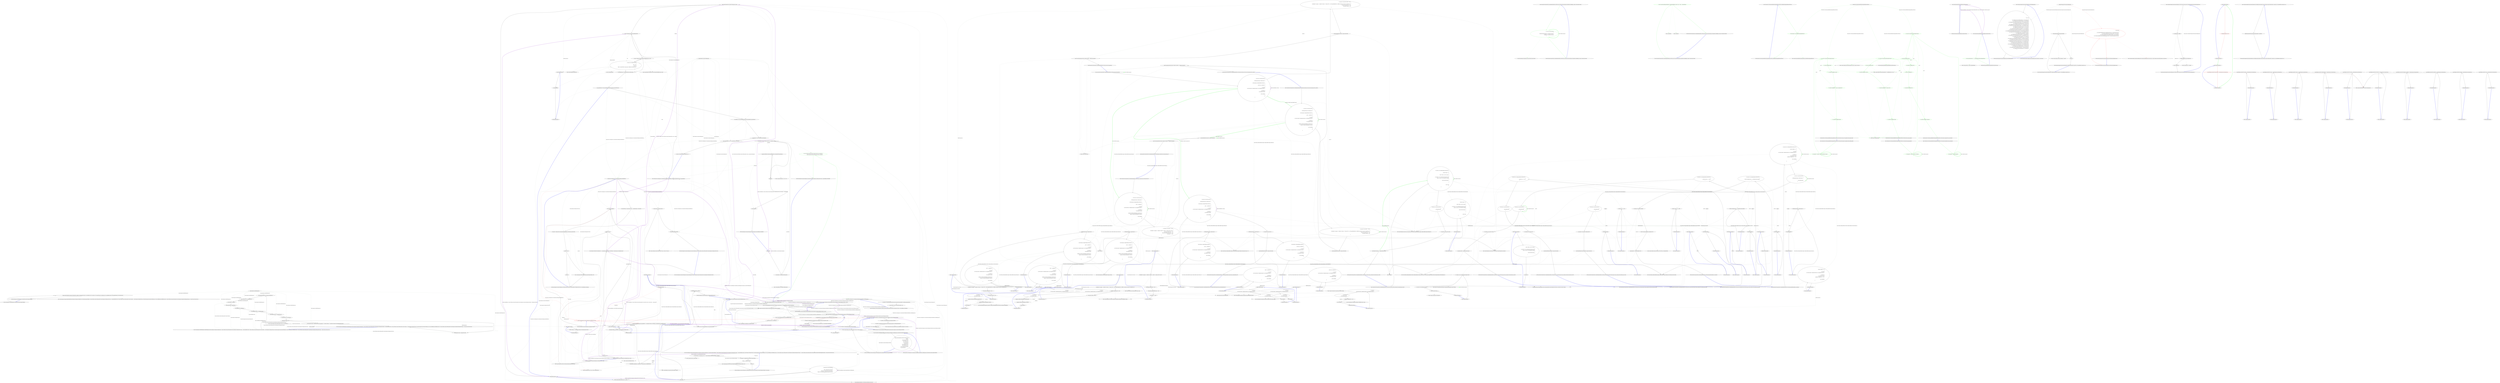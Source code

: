 digraph  {
n23 [label="Nancy.Diagnostics.DefaultDiagnostics", span=""];
n0 [cluster="Nancy.Diagnostics.DefaultDiagnostics.DefaultDiagnostics(Nancy.Diagnostics.DiagnosticsConfiguration, System.Collections.Generic.IEnumerable<Nancy.Diagnostics.IDiagnosticsProvider>, Nancy.IRootPathProvider, System.Collections.Generic.IEnumerable<Nancy.ISerializer>, Nancy.Diagnostics.IRequestTracing, Nancy.Bootstrapper.NancyInternalConfiguration, Nancy.ModelBinding.IModelBinderLocator, System.Collections.Generic.IEnumerable<Nancy.Responses.Negotiation.IResponseProcessor>, Nancy.Culture.ICultureService)", label="Entry Nancy.Diagnostics.DefaultDiagnostics.DefaultDiagnostics(Nancy.Diagnostics.DiagnosticsConfiguration, System.Collections.Generic.IEnumerable<Nancy.Diagnostics.IDiagnosticsProvider>, Nancy.IRootPathProvider, System.Collections.Generic.IEnumerable<Nancy.ISerializer>, Nancy.Diagnostics.IRequestTracing, Nancy.Bootstrapper.NancyInternalConfiguration, Nancy.ModelBinding.IModelBinderLocator, System.Collections.Generic.IEnumerable<Nancy.Responses.Negotiation.IResponseProcessor>, Nancy.Culture.ICultureService)", span="24-24"];
n1 [cluster="Nancy.Diagnostics.DefaultDiagnostics.DefaultDiagnostics(Nancy.Diagnostics.DiagnosticsConfiguration, System.Collections.Generic.IEnumerable<Nancy.Diagnostics.IDiagnosticsProvider>, Nancy.IRootPathProvider, System.Collections.Generic.IEnumerable<Nancy.ISerializer>, Nancy.Diagnostics.IRequestTracing, Nancy.Bootstrapper.NancyInternalConfiguration, Nancy.ModelBinding.IModelBinderLocator, System.Collections.Generic.IEnumerable<Nancy.Responses.Negotiation.IResponseProcessor>, Nancy.Culture.ICultureService)", label="this.diagnosticsConfiguration = diagnosticsConfiguration", span="26-26"];
n2 [cluster="Nancy.Diagnostics.DefaultDiagnostics.DefaultDiagnostics(Nancy.Diagnostics.DiagnosticsConfiguration, System.Collections.Generic.IEnumerable<Nancy.Diagnostics.IDiagnosticsProvider>, Nancy.IRootPathProvider, System.Collections.Generic.IEnumerable<Nancy.ISerializer>, Nancy.Diagnostics.IRequestTracing, Nancy.Bootstrapper.NancyInternalConfiguration, Nancy.ModelBinding.IModelBinderLocator, System.Collections.Generic.IEnumerable<Nancy.Responses.Negotiation.IResponseProcessor>, Nancy.Culture.ICultureService)", label="this.rootPathProvider = rootPathProvider", span="27-27"];
n3 [cluster="Nancy.Diagnostics.DefaultDiagnostics.DefaultDiagnostics(Nancy.Diagnostics.DiagnosticsConfiguration, System.Collections.Generic.IEnumerable<Nancy.Diagnostics.IDiagnosticsProvider>, Nancy.IRootPathProvider, System.Collections.Generic.IEnumerable<Nancy.ISerializer>, Nancy.Diagnostics.IRequestTracing, Nancy.Bootstrapper.NancyInternalConfiguration, Nancy.ModelBinding.IModelBinderLocator, System.Collections.Generic.IEnumerable<Nancy.Responses.Negotiation.IResponseProcessor>, Nancy.Culture.ICultureService)", label="this.serializers = serializers", span="28-28"];
n4 [cluster="Nancy.Diagnostics.DefaultDiagnostics.DefaultDiagnostics(Nancy.Diagnostics.DiagnosticsConfiguration, System.Collections.Generic.IEnumerable<Nancy.Diagnostics.IDiagnosticsProvider>, Nancy.IRootPathProvider, System.Collections.Generic.IEnumerable<Nancy.ISerializer>, Nancy.Diagnostics.IRequestTracing, Nancy.Bootstrapper.NancyInternalConfiguration, Nancy.ModelBinding.IModelBinderLocator, System.Collections.Generic.IEnumerable<Nancy.Responses.Negotiation.IResponseProcessor>, Nancy.Culture.ICultureService)", label="this.requestTracing = requestTracing", span="29-29"];
n5 [cluster="Nancy.Diagnostics.DefaultDiagnostics.DefaultDiagnostics(Nancy.Diagnostics.DiagnosticsConfiguration, System.Collections.Generic.IEnumerable<Nancy.Diagnostics.IDiagnosticsProvider>, Nancy.IRootPathProvider, System.Collections.Generic.IEnumerable<Nancy.ISerializer>, Nancy.Diagnostics.IRequestTracing, Nancy.Bootstrapper.NancyInternalConfiguration, Nancy.ModelBinding.IModelBinderLocator, System.Collections.Generic.IEnumerable<Nancy.Responses.Negotiation.IResponseProcessor>, Nancy.Culture.ICultureService)", label="this.configuration = configuration", span="30-30"];
n6 [cluster="Nancy.Diagnostics.DefaultDiagnostics.DefaultDiagnostics(Nancy.Diagnostics.DiagnosticsConfiguration, System.Collections.Generic.IEnumerable<Nancy.Diagnostics.IDiagnosticsProvider>, Nancy.IRootPathProvider, System.Collections.Generic.IEnumerable<Nancy.ISerializer>, Nancy.Diagnostics.IRequestTracing, Nancy.Bootstrapper.NancyInternalConfiguration, Nancy.ModelBinding.IModelBinderLocator, System.Collections.Generic.IEnumerable<Nancy.Responses.Negotiation.IResponseProcessor>, Nancy.Culture.ICultureService)", label="this.modelBinderLocator = modelBinderLocator", span="31-31"];
n7 [cluster="Nancy.Diagnostics.DefaultDiagnostics.DefaultDiagnostics(Nancy.Diagnostics.DiagnosticsConfiguration, System.Collections.Generic.IEnumerable<Nancy.Diagnostics.IDiagnosticsProvider>, Nancy.IRootPathProvider, System.Collections.Generic.IEnumerable<Nancy.ISerializer>, Nancy.Diagnostics.IRequestTracing, Nancy.Bootstrapper.NancyInternalConfiguration, Nancy.ModelBinding.IModelBinderLocator, System.Collections.Generic.IEnumerable<Nancy.Responses.Negotiation.IResponseProcessor>, Nancy.Culture.ICultureService)", label="this.responseProcessors = responseProcessors", span="32-32"];
n8 [cluster="Nancy.Diagnostics.DefaultDiagnostics.DefaultDiagnostics(Nancy.Diagnostics.DiagnosticsConfiguration, System.Collections.Generic.IEnumerable<Nancy.Diagnostics.IDiagnosticsProvider>, Nancy.IRootPathProvider, System.Collections.Generic.IEnumerable<Nancy.ISerializer>, Nancy.Diagnostics.IRequestTracing, Nancy.Bootstrapper.NancyInternalConfiguration, Nancy.ModelBinding.IModelBinderLocator, System.Collections.Generic.IEnumerable<Nancy.Responses.Negotiation.IResponseProcessor>, Nancy.Culture.ICultureService)", label="this.cultureService = cultureService", span="33-33"];
n9 [cluster="Nancy.Diagnostics.DefaultDiagnostics.DefaultDiagnostics(Nancy.Diagnostics.DiagnosticsConfiguration, System.Collections.Generic.IEnumerable<Nancy.Diagnostics.IDiagnosticsProvider>, Nancy.IRootPathProvider, System.Collections.Generic.IEnumerable<Nancy.ISerializer>, Nancy.Diagnostics.IRequestTracing, Nancy.Bootstrapper.NancyInternalConfiguration, Nancy.ModelBinding.IModelBinderLocator, System.Collections.Generic.IEnumerable<Nancy.Responses.Negotiation.IResponseProcessor>, Nancy.Culture.ICultureService)", label="diagnosticProviders.Count() > 2", span="35-35"];
n10 [cluster="Nancy.Diagnostics.DefaultDiagnostics.DefaultDiagnostics(Nancy.Diagnostics.DiagnosticsConfiguration, System.Collections.Generic.IEnumerable<Nancy.Diagnostics.IDiagnosticsProvider>, Nancy.IRootPathProvider, System.Collections.Generic.IEnumerable<Nancy.ISerializer>, Nancy.Diagnostics.IRequestTracing, Nancy.Bootstrapper.NancyInternalConfiguration, Nancy.ModelBinding.IModelBinderLocator, System.Collections.Generic.IEnumerable<Nancy.Responses.Negotiation.IResponseProcessor>, Nancy.Culture.ICultureService)", label="this.diagnosticProviders = diagnosticProviders.Where(diagProv => diagProv.GetType() != typeof(Nancy.Diagnostics.TestingDiagnosticProvider))", span="37-37"];
n11 [cluster="Nancy.Diagnostics.DefaultDiagnostics.DefaultDiagnostics(Nancy.Diagnostics.DiagnosticsConfiguration, System.Collections.Generic.IEnumerable<Nancy.Diagnostics.IDiagnosticsProvider>, Nancy.IRootPathProvider, System.Collections.Generic.IEnumerable<Nancy.ISerializer>, Nancy.Diagnostics.IRequestTracing, Nancy.Bootstrapper.NancyInternalConfiguration, Nancy.ModelBinding.IModelBinderLocator, System.Collections.Generic.IEnumerable<Nancy.Responses.Negotiation.IResponseProcessor>, Nancy.Culture.ICultureService)", label="this.diagnosticProviders = diagnosticProviders", span="41-41"];
n13 [cluster="System.Collections.Generic.IEnumerable<TSource>.Count<TSource>()", label="Entry System.Collections.Generic.IEnumerable<TSource>.Count<TSource>()", span="0-0"];
n12 [cluster="Nancy.Diagnostics.DefaultDiagnostics.DefaultDiagnostics(Nancy.Diagnostics.DiagnosticsConfiguration, System.Collections.Generic.IEnumerable<Nancy.Diagnostics.IDiagnosticsProvider>, Nancy.IRootPathProvider, System.Collections.Generic.IEnumerable<Nancy.ISerializer>, Nancy.Diagnostics.IRequestTracing, Nancy.Bootstrapper.NancyInternalConfiguration, Nancy.ModelBinding.IModelBinderLocator, System.Collections.Generic.IEnumerable<Nancy.Responses.Negotiation.IResponseProcessor>, Nancy.Culture.ICultureService)", label="Exit Nancy.Diagnostics.DefaultDiagnostics.DefaultDiagnostics(Nancy.Diagnostics.DiagnosticsConfiguration, System.Collections.Generic.IEnumerable<Nancy.Diagnostics.IDiagnosticsProvider>, Nancy.IRootPathProvider, System.Collections.Generic.IEnumerable<Nancy.ISerializer>, Nancy.Diagnostics.IRequestTracing, Nancy.Bootstrapper.NancyInternalConfiguration, Nancy.ModelBinding.IModelBinderLocator, System.Collections.Generic.IEnumerable<Nancy.Responses.Negotiation.IResponseProcessor>, Nancy.Culture.ICultureService)", span="24-24"];
n14 [cluster="Unk.Where", label="Entry Unk.Where", span=""];
n15 [cluster="lambda expression", label="Entry lambda expression", span="37-37"];
n16 [cluster="lambda expression", label="diagProv.GetType() != typeof(Nancy.Diagnostics.TestingDiagnosticProvider)", span="37-37"];
n17 [cluster="lambda expression", label="Exit lambda expression", span="37-37"];
n18 [cluster="object.GetType()", label="Entry object.GetType()", span="0-0"];
n19 [cluster="Nancy.Diagnostics.DefaultDiagnostics.Initialize(Nancy.Bootstrapper.IPipelines)", label="Entry Nancy.Diagnostics.DefaultDiagnostics.Initialize(Nancy.Bootstrapper.IPipelines)", span="49-49"];
n20 [cluster="Nancy.Diagnostics.DefaultDiagnostics.Initialize(Nancy.Bootstrapper.IPipelines)", label="DiagnosticsHook.Enable(this.diagnosticsConfiguration, pipelines, this.diagnosticProviders, this.rootPathProvider, this.serializers, this.requestTracing, this.configuration, this.modelBinderLocator, this.responseProcessors, this.cultureService)", span="51-51"];
n21 [cluster="Nancy.Diagnostics.DefaultDiagnostics.Initialize(Nancy.Bootstrapper.IPipelines)", label="Exit Nancy.Diagnostics.DefaultDiagnostics.Initialize(Nancy.Bootstrapper.IPipelines)", span="49-49"];
n22 [cluster="Nancy.Diagnostics.DiagnosticsHook.Enable(Nancy.Diagnostics.DiagnosticsConfiguration, Nancy.Bootstrapper.IPipelines, System.Collections.Generic.IEnumerable<Nancy.Diagnostics.IDiagnosticsProvider>, Nancy.IRootPathProvider, System.Collections.Generic.IEnumerable<Nancy.ISerializer>, Nancy.Diagnostics.IRequestTracing, Nancy.Bootstrapper.NancyInternalConfiguration, Nancy.ModelBinding.IModelBinderLocator, System.Collections.Generic.IEnumerable<Nancy.Responses.Negotiation.IResponseProcessor>, Nancy.Culture.ICultureService)", label="Entry Nancy.Diagnostics.DiagnosticsHook.Enable(Nancy.Diagnostics.DiagnosticsConfiguration, Nancy.Bootstrapper.IPipelines, System.Collections.Generic.IEnumerable<Nancy.Diagnostics.IDiagnosticsProvider>, Nancy.IRootPathProvider, System.Collections.Generic.IEnumerable<Nancy.ISerializer>, Nancy.Diagnostics.IRequestTracing, Nancy.Bootstrapper.NancyInternalConfiguration, Nancy.ModelBinding.IModelBinderLocator, System.Collections.Generic.IEnumerable<Nancy.Responses.Negotiation.IResponseProcessor>, Nancy.Culture.ICultureService)", span="25-25"];
m0_126 [cluster="string.Contains(string)", file="ContentNegotiationFixture.cs", label="Entry string.Contains(string)", span="0-0"];
m0_8 [cluster="Nancy.Testing.Browser.Get(string, System.Action<Nancy.Testing.BrowserContext>)", file="ContentNegotiationFixture.cs", label="Entry Nancy.Testing.Browser.Get(string, System.Action<Nancy.Testing.BrowserContext>)", span="59-59"];
m0_9 [cluster="Unk.Equal", file="ContentNegotiationFixture.cs", label="Entry Unk.Equal", span=""];
m0_95 [cluster="Nancy.Responses.Negotiation.NegotiationContext.NegotiationContext()", file="ContentNegotiationFixture.cs", label="Entry Nancy.Responses.Negotiation.NegotiationContext.NegotiationContext()", span="14-14"];
m0_97 [cluster="Nancy.Responses.Negotiation.Negotiator.WithHeader(string, string)", file="ContentNegotiationFixture.cs", label="Entry Nancy.Responses.Negotiation.Negotiator.WithHeader(string, string)", span="16-16"];
m0_198 [cluster="Nancy.Tests.Functional.Tests.ContentNegotiationFixture.TestProcessor.CanProcess(Nancy.Responses.Negotiation.MediaRange, dynamic, Nancy.NancyContext)", file="ContentNegotiationFixture.cs", label="Entry Nancy.Tests.Functional.Tests.ContentNegotiationFixture.TestProcessor.CanProcess(Nancy.Responses.Negotiation.MediaRange, dynamic, Nancy.NancyContext)", span="308-308"];
m0_199 [cluster="Nancy.Tests.Functional.Tests.ContentNegotiationFixture.TestProcessor.CanProcess(Nancy.Responses.Negotiation.MediaRange, dynamic, Nancy.NancyContext)", color=green, community=0, file="ContentNegotiationFixture.cs", label="24: return new ProcessorMatch\r\n                           {\r\n                               RequestedContentTypeResult = MatchResult.DontCare,\r\n                               ModelResult = MatchResult.DontCare\r\n                           };", span="310-314"];
m0_200 [cluster="Nancy.Tests.Functional.Tests.ContentNegotiationFixture.TestProcessor.CanProcess(Nancy.Responses.Negotiation.MediaRange, dynamic, Nancy.NancyContext)", file="ContentNegotiationFixture.cs", label="Exit Nancy.Tests.Functional.Tests.ContentNegotiationFixture.TestProcessor.CanProcess(Nancy.Responses.Negotiation.MediaRange, dynamic, Nancy.NancyContext)", span="308-308"];
m0_150 [cluster="Nancy.Tests.Functional.Tests.ContentNegotiationFixture.Should_boost_html_priority_if_set_to_the_same_priority_as_others()", file="ContentNegotiationFixture.cs", label="Entry Nancy.Tests.Functional.Tests.ContentNegotiationFixture.Should_boost_html_priority_if_set_to_the_same_priority_as_others()", span="216-216"];
m0_151 [cluster="Nancy.Tests.Functional.Tests.ContentNegotiationFixture.Should_boost_html_priority_if_set_to_the_same_priority_as_others()", file="ContentNegotiationFixture.cs", label="var browser = new Browser(with =>\r\n            {\r\n                with.ResponseProcessor<TestProcessor>();\r\n\r\n                with.Module(new ConfigurableNancyModule(x =>\r\n                {\r\n                    x.Get(''/'', parameters =>\r\n                    {\r\n                        var context =\r\n                            new NancyContext { NegotiationContext = new NegotiationContext() };\r\n\r\n                        var negotiator =\r\n                            new Negotiator(context);\r\n\r\n                        negotiator.WithAllowedMediaRange(''application/xml'');\r\n                        negotiator.WithAllowedMediaRange(''text/html'');\r\n\r\n                        return negotiator;\r\n                    });\r\n                }));\r\n            })", span="219-239"];
m0_152 [cluster="Nancy.Tests.Functional.Tests.ContentNegotiationFixture.Should_boost_html_priority_if_set_to_the_same_priority_as_others()", file="ContentNegotiationFixture.cs", label="var response = browser.Get(''/'', with =>\r\n            {\r\n                with.Header(''User-Agent'', ''Mozilla/5.0 (Windows; U; Windows NT 5.1; ru-RU) AppleWebKit/533.19.4 (KHTML, like Gecko) Version/5.0.3 Safari/533.19.4'');\r\n                with.Accept(''application/xml'', 0.9m);\r\n                with.Accept(''text/html'', 0.9m);\r\n            })", span="242-247"];
m0_153 [cluster="Nancy.Tests.Functional.Tests.ContentNegotiationFixture.Should_boost_html_priority_if_set_to_the_same_priority_as_others()", file="ContentNegotiationFixture.cs", label="Assert.Equal(HttpStatusCode.OK, response.StatusCode)", span="250-250"];
m0_154 [cluster="Nancy.Tests.Functional.Tests.ContentNegotiationFixture.Should_boost_html_priority_if_set_to_the_same_priority_as_others()", file="ContentNegotiationFixture.cs", label="Assert.True(response.Body.AsString().Contains(''text/html''), ''Media type mismatch'')", span="251-251"];
m0_155 [cluster="Nancy.Tests.Functional.Tests.ContentNegotiationFixture.Should_boost_html_priority_if_set_to_the_same_priority_as_others()", file="ContentNegotiationFixture.cs", label="Exit Nancy.Tests.Functional.Tests.ContentNegotiationFixture.Should_boost_html_priority_if_set_to_the_same_priority_as_others()", span="216-216"];
m0_175 [cluster="Nancy.Tests.Functional.Tests.ContentNegotiationFixture.Should_override_with_extension()", file="ContentNegotiationFixture.cs", label="Entry Nancy.Tests.Functional.Tests.ContentNegotiationFixture.Should_override_with_extension()", span="255-255"];
m0_176 [cluster="Nancy.Tests.Functional.Tests.ContentNegotiationFixture.Should_override_with_extension()", file="ContentNegotiationFixture.cs", label="var browser = new Browser(with =>\r\n            {\r\n                with.ResponseProcessor<TestProcessor>();\r\n\r\n                with.Module(new ConfigurableNancyModule(x =>\r\n                {\r\n                    x.Get(''/test'', parameters =>\r\n                    {\r\n                        var context =\r\n                            new NancyContext { NegotiationContext = new NegotiationContext() };\r\n\r\n                        var negotiator =\r\n                            new Negotiator(context);\r\n\r\n                        return negotiator;\r\n                    });\r\n                }));\r\n            })", span="258-275"];
m0_177 [cluster="Nancy.Tests.Functional.Tests.ContentNegotiationFixture.Should_override_with_extension()", file="ContentNegotiationFixture.cs", label="var response = browser.Get(''/test.foo'', with =>\r\n            {\r\n                with.Header(''User-Agent'', ''Mozilla/5.0 (Windows; U; Windows NT 5.1; ru-RU) AppleWebKit/533.19.4 (KHTML, like Gecko) Version/5.0.3 Safari/533.19.4'');\r\n                with.Accept(''application/xml'', 0.9m);\r\n                with.Accept(''text/html'', 0.9m);\r\n            })", span="278-283"];
m0_178 [cluster="Nancy.Tests.Functional.Tests.ContentNegotiationFixture.Should_override_with_extension()", file="ContentNegotiationFixture.cs", label="Assert.Equal(HttpStatusCode.OK, response.StatusCode)", span="286-286"];
m0_179 [cluster="Nancy.Tests.Functional.Tests.ContentNegotiationFixture.Should_override_with_extension()", file="ContentNegotiationFixture.cs", label="Assert.True(response.Body.AsString().Contains(''foo/bar''), ''Media type mismatch'')", span="287-287"];
m0_180 [cluster="Nancy.Tests.Functional.Tests.ContentNegotiationFixture.Should_override_with_extension()", file="ContentNegotiationFixture.cs", label="Exit Nancy.Tests.Functional.Tests.ContentNegotiationFixture.Should_override_with_extension()", span="255-255"];
m0_7 [cluster="Nancy.Testing.Browser.Browser(System.Action<Nancy.Testing.ConfigurableBootstrapper.ConfigurableBoostrapperConfigurator>)", file="ContentNegotiationFixture.cs", label="Entry Nancy.Testing.Browser.Browser(System.Action<Nancy.Testing.ConfigurableBootstrapper.ConfigurableBoostrapperConfigurator>)", span="26-26"];
m0_6 [cluster="Nancy.Testing.ConfigurableNancyModule.ConfigurableNancyModule(System.Action<Nancy.Testing.ConfigurableNancyModule.ConfigurableNancyModuleConfigurator>)", file="ContentNegotiationFixture.cs", label="Entry Nancy.Testing.ConfigurableNancyModule.ConfigurableNancyModule(System.Action<Nancy.Testing.ConfigurableNancyModule.ConfigurableNancyModuleConfigurator>)", span="20-20"];
m0_149 [cluster="Nancy.Testing.BrowserContext.Accept(Nancy.Responses.Negotiation.MediaRange, decimal)", file="ContentNegotiationFixture.cs", label="Entry Nancy.Testing.BrowserContext.Accept(Nancy.Responses.Negotiation.MediaRange, decimal)", span="155-155"];
m0_27 [cluster="Nancy.Testing.BrowserResponseBodyWrapper.AsString()", file="ContentNegotiationFixture.cs", label="Entry Nancy.Testing.BrowserResponseBodyWrapper.AsString()", span="30-30"];
m0_103 [cluster="Nancy.Tests.Functional.Tests.ContentNegotiationFixture.Should_apply_default_accept_when_no_accept_header_sent()", file="ContentNegotiationFixture.cs", label="Entry Nancy.Tests.Functional.Tests.ContentNegotiationFixture.Should_apply_default_accept_when_no_accept_header_sent()", span="146-146"];
m0_104 [cluster="Nancy.Tests.Functional.Tests.ContentNegotiationFixture.Should_apply_default_accept_when_no_accept_header_sent()", file="ContentNegotiationFixture.cs", label="var browser = new Browser(with =>\r\n            {\r\n                with.ResponseProcessor<TestProcessor>();\r\n\r\n                with.Module(new ConfigurableNancyModule(x =>\r\n                {\r\n                    x.Get(''/'', parameters =>\r\n                    {\r\n                        var context =\r\n                            new NancyContext { NegotiationContext = new NegotiationContext() };\r\n\r\n                        var negotiator =\r\n                            new Negotiator(context);\r\n\r\n                        return negotiator;\r\n                    });\r\n                }));\r\n            })", span="149-166"];
m0_105 [cluster="Nancy.Tests.Functional.Tests.ContentNegotiationFixture.Should_apply_default_accept_when_no_accept_header_sent()", file="ContentNegotiationFixture.cs", label="var response = browser.Get(''/'')", span="169-169"];
m0_106 [cluster="Nancy.Tests.Functional.Tests.ContentNegotiationFixture.Should_apply_default_accept_when_no_accept_header_sent()", file="ContentNegotiationFixture.cs", label="Assert.Equal(HttpStatusCode.OK, response.StatusCode)", span="172-172"];
m0_107 [cluster="Nancy.Tests.Functional.Tests.ContentNegotiationFixture.Should_apply_default_accept_when_no_accept_header_sent()", file="ContentNegotiationFixture.cs", label="Exit Nancy.Tests.Functional.Tests.ContentNegotiationFixture.Should_apply_default_accept_when_no_accept_header_sent()", span="146-146"];
m0_0 [cluster="Nancy.Tests.Functional.Tests.ContentNegotiationFixture.Should_return_int_value_from_get_route_as_response_with_status_code_set_to_value()", file="ContentNegotiationFixture.cs", label="Entry Nancy.Tests.Functional.Tests.ContentNegotiationFixture.Should_return_int_value_from_get_route_as_response_with_status_code_set_to_value()", span="15-15"];
m0_1 [cluster="Nancy.Tests.Functional.Tests.ContentNegotiationFixture.Should_return_int_value_from_get_route_as_response_with_status_code_set_to_value()", file="ContentNegotiationFixture.cs", label="var module = new ConfigurableNancyModule(with =>\r\n            {\r\n                with.Get(''/int'', x => 200);\r\n            })", span="18-21"];
m0_2 [cluster="Nancy.Tests.Functional.Tests.ContentNegotiationFixture.Should_return_int_value_from_get_route_as_response_with_status_code_set_to_value()", file="ContentNegotiationFixture.cs", label="var browser = new Browser(with =>\r\n            {\r\n                with.Module(module);\r\n            })", span="23-26"];
m0_3 [cluster="Nancy.Tests.Functional.Tests.ContentNegotiationFixture.Should_return_int_value_from_get_route_as_response_with_status_code_set_to_value()", file="ContentNegotiationFixture.cs", label="var response = browser.Get(''/int'')", span="29-29"];
m0_4 [cluster="Nancy.Tests.Functional.Tests.ContentNegotiationFixture.Should_return_int_value_from_get_route_as_response_with_status_code_set_to_value()", file="ContentNegotiationFixture.cs", label="Assert.Equal((HttpStatusCode)200, response.StatusCode)", span="32-32"];
m0_5 [cluster="Nancy.Tests.Functional.Tests.ContentNegotiationFixture.Should_return_int_value_from_get_route_as_response_with_status_code_set_to_value()", file="ContentNegotiationFixture.cs", label="Exit Nancy.Tests.Functional.Tests.ContentNegotiationFixture.Should_return_int_value_from_get_route_as_response_with_status_code_set_to_value()", span="15-15"];
m0_20 [cluster="Nancy.Testing.ConfigurableBootstrapper.ConfigurableBoostrapperConfigurator.Module(Nancy.NancyModule)", file="ContentNegotiationFixture.cs", label="Entry Nancy.Testing.ConfigurableBootstrapper.ConfigurableBoostrapperConfigurator.Module(Nancy.NancyModule)", span="794-794"];
m0_71 [cluster="System.IO.StreamWriter.StreamWriter(System.IO.Stream)", file="ContentNegotiationFixture.cs", label="Entry System.IO.StreamWriter.StreamWriter(System.IO.Stream)", span="0-0"];
m0_52 [cluster="Nancy.Tests.Functional.Tests.ContentNegotiationFixture.Should_return_action_value_as_response_with_content_set_as_value()", file="ContentNegotiationFixture.cs", label="Entry Nancy.Tests.Functional.Tests.ContentNegotiationFixture.Should_return_action_value_as_response_with_content_set_as_value()", span="78-78"];
m0_53 [cluster="Nancy.Tests.Functional.Tests.ContentNegotiationFixture.Should_return_action_value_as_response_with_content_set_as_value()", file="ContentNegotiationFixture.cs", label="var module = new ConfigurableNancyModule(with =>\r\n            {\r\n                with.Get(''/action'', x =>\r\n                {\r\n                    Action<Stream> result = stream =>\r\n                    {\r\n                        var wrapper = new UnclosableStreamWrapper(stream);\r\n                        using (var writer = new StreamWriter(wrapper))\r\n                        {\r\n                            writer.Write(''Hiya Nancy!'');\r\n                        }\r\n                    };\r\n\r\n                    return result;\r\n                });\r\n            })", span="81-96"];
m0_54 [cluster="Nancy.Tests.Functional.Tests.ContentNegotiationFixture.Should_return_action_value_as_response_with_content_set_as_value()", file="ContentNegotiationFixture.cs", label="var browser = new Browser(with =>\r\n            {\r\n                with.Module(module);\r\n            })", span="98-101"];
m0_55 [cluster="Nancy.Tests.Functional.Tests.ContentNegotiationFixture.Should_return_action_value_as_response_with_content_set_as_value()", file="ContentNegotiationFixture.cs", label="var response = browser.Get(''/action'')", span="104-104"];
m0_56 [cluster="Nancy.Tests.Functional.Tests.ContentNegotiationFixture.Should_return_action_value_as_response_with_content_set_as_value()", file="ContentNegotiationFixture.cs", label="Assert.Equal(''Hiya Nancy!'', response.Body.AsString())", span="107-107"];
m0_57 [cluster="Nancy.Tests.Functional.Tests.ContentNegotiationFixture.Should_return_action_value_as_response_with_content_set_as_value()", file="ContentNegotiationFixture.cs", label="Exit Nancy.Tests.Functional.Tests.ContentNegotiationFixture.Should_return_action_value_as_response_with_content_set_as_value()", span="78-78"];
m0_141 [cluster="Nancy.Responses.Negotiation.Negotiator.WithAllowedMediaRange(Nancy.Responses.Negotiation.MediaRange)", file="ContentNegotiationFixture.cs", label="Entry Nancy.Responses.Negotiation.Negotiator.WithAllowedMediaRange(Nancy.Responses.Negotiation.MediaRange)", span="74-74"];
m0_37 [cluster="Nancy.Tests.Functional.Tests.ContentNegotiationFixture.Should_return_httpstatuscode_value_from_get_route_as_response_with_content_set_as_value()", file="ContentNegotiationFixture.cs", label="Entry Nancy.Tests.Functional.Tests.ContentNegotiationFixture.Should_return_httpstatuscode_value_from_get_route_as_response_with_content_set_as_value()", span="57-57"];
m0_38 [cluster="Nancy.Tests.Functional.Tests.ContentNegotiationFixture.Should_return_httpstatuscode_value_from_get_route_as_response_with_content_set_as_value()", file="ContentNegotiationFixture.cs", label="var module = new ConfigurableNancyModule(with =>\r\n            {\r\n                with.Get(''/httpstatuscode'', x => HttpStatusCode.Accepted);\r\n            })", span="60-63"];
m0_39 [cluster="Nancy.Tests.Functional.Tests.ContentNegotiationFixture.Should_return_httpstatuscode_value_from_get_route_as_response_with_content_set_as_value()", file="ContentNegotiationFixture.cs", label="var browser = new Browser(with =>\r\n            {\r\n                with.Module(module);\r\n            })", span="65-68"];
m0_40 [cluster="Nancy.Tests.Functional.Tests.ContentNegotiationFixture.Should_return_httpstatuscode_value_from_get_route_as_response_with_content_set_as_value()", file="ContentNegotiationFixture.cs", label="var response = browser.Get(''/httpstatuscode'')", span="71-71"];
m0_41 [cluster="Nancy.Tests.Functional.Tests.ContentNegotiationFixture.Should_return_httpstatuscode_value_from_get_route_as_response_with_content_set_as_value()", file="ContentNegotiationFixture.cs", label="Assert.Equal(HttpStatusCode.Accepted, response.StatusCode)", span="74-74"];
m0_42 [cluster="Nancy.Tests.Functional.Tests.ContentNegotiationFixture.Should_return_httpstatuscode_value_from_get_route_as_response_with_content_set_as_value()", file="ContentNegotiationFixture.cs", label="Exit Nancy.Tests.Functional.Tests.ContentNegotiationFixture.Should_return_httpstatuscode_value_from_get_route_as_response_with_content_set_as_value()", span="57-57"];
m0_83 [cluster="System.Collections.Generic.IDictionary<TKey, TValue>.ContainsKey(TKey)", file="ContentNegotiationFixture.cs", label="Entry System.Collections.Generic.IDictionary<TKey, TValue>.ContainsKey(TKey)", span="0-0"];
m0_94 [cluster="Nancy.NancyContext.NancyContext()", file="ContentNegotiationFixture.cs", label="Entry Nancy.NancyContext.NancyContext()", span="20-20"];
m0_188 [cluster="lambda expression", file="ContentNegotiationFixture.cs", label="Entry lambda expression", span="264-273"];
m0_11 [cluster="lambda expression", file="ContentNegotiationFixture.cs", label="with.Get(''/int'', x => 200)", span="20-20"];
m0_18 [cluster="lambda expression", file="ContentNegotiationFixture.cs", label="with.Module(module)", span="25-25"];
m0_10 [cluster="lambda expression", file="ContentNegotiationFixture.cs", label="Entry lambda expression", span="18-21"];
m0_12 [cluster="lambda expression", file="ContentNegotiationFixture.cs", label="Exit lambda expression", span="18-21"];
m0_14 [cluster="lambda expression", file="ContentNegotiationFixture.cs", label="Entry lambda expression", span="20-20"];
m0_15 [cluster="lambda expression", file="ContentNegotiationFixture.cs", label=200, span="20-20"];
m0_16 [cluster="lambda expression", file="ContentNegotiationFixture.cs", label="Exit lambda expression", span="20-20"];
m0_17 [cluster="lambda expression", file="ContentNegotiationFixture.cs", label="Entry lambda expression", span="23-26"];
m0_19 [cluster="lambda expression", file="ContentNegotiationFixture.cs", label="Exit lambda expression", span="23-26"];
m0_29 [cluster="lambda expression", file="ContentNegotiationFixture.cs", label="with.Get(''/string'', x => ''hello'')", span="41-41"];
m0_35 [cluster="lambda expression", file="ContentNegotiationFixture.cs", label="with.Module(module)", span="46-46"];
m0_28 [cluster="lambda expression", file="ContentNegotiationFixture.cs", label="Entry lambda expression", span="39-42"];
m0_30 [cluster="lambda expression", file="ContentNegotiationFixture.cs", label="Exit lambda expression", span="39-42"];
m0_31 [cluster="lambda expression", file="ContentNegotiationFixture.cs", label="Entry lambda expression", span="41-41"];
m0_32 [cluster="lambda expression", file="ContentNegotiationFixture.cs", label="''hello''", span="41-41"];
m0_33 [cluster="lambda expression", file="ContentNegotiationFixture.cs", label="Exit lambda expression", span="41-41"];
m0_34 [cluster="lambda expression", file="ContentNegotiationFixture.cs", label="Entry lambda expression", span="44-47"];
m0_36 [cluster="lambda expression", file="ContentNegotiationFixture.cs", label="Exit lambda expression", span="44-47"];
m0_44 [cluster="lambda expression", file="ContentNegotiationFixture.cs", label="with.Get(''/httpstatuscode'', x => HttpStatusCode.Accepted)", span="62-62"];
m0_50 [cluster="lambda expression", file="ContentNegotiationFixture.cs", label="with.Module(module)", span="67-67"];
m0_43 [cluster="lambda expression", file="ContentNegotiationFixture.cs", label="Entry lambda expression", span="60-63"];
m0_45 [cluster="lambda expression", file="ContentNegotiationFixture.cs", label="Exit lambda expression", span="60-63"];
m0_46 [cluster="lambda expression", file="ContentNegotiationFixture.cs", label="Entry lambda expression", span="62-62"];
m0_47 [cluster="lambda expression", file="ContentNegotiationFixture.cs", label="HttpStatusCode.Accepted", span="62-62"];
m0_48 [cluster="lambda expression", file="ContentNegotiationFixture.cs", label="Exit lambda expression", span="62-62"];
m0_49 [cluster="lambda expression", file="ContentNegotiationFixture.cs", label="Entry lambda expression", span="65-68"];
m0_51 [cluster="lambda expression", file="ContentNegotiationFixture.cs", label="Exit lambda expression", span="65-68"];
m0_59 [cluster="lambda expression", file="ContentNegotiationFixture.cs", label="with.Get(''/action'', x =>\r\n                {\r\n                    Action<Stream> result = stream =>\r\n                    {\r\n                        var wrapper = new UnclosableStreamWrapper(stream);\r\n                        using (var writer = new StreamWriter(wrapper))\r\n                        {\r\n                            writer.Write(''Hiya Nancy!'');\r\n                        }\r\n                    };\r\n\r\n                    return result;\r\n                })", span="83-95"];
m0_74 [cluster="lambda expression", file="ContentNegotiationFixture.cs", label="with.Module(module)", span="100-100"];
m0_58 [cluster="lambda expression", file="ContentNegotiationFixture.cs", label="Entry lambda expression", span="81-96"];
m0_60 [cluster="lambda expression", file="ContentNegotiationFixture.cs", label="Exit lambda expression", span="81-96"];
m0_61 [cluster="lambda expression", file="ContentNegotiationFixture.cs", label="Entry lambda expression", span="83-95"];
m0_62 [cluster="lambda expression", file="ContentNegotiationFixture.cs", label="Action<Stream> result = stream =>\r\n                    {\r\n                        var wrapper = new UnclosableStreamWrapper(stream);\r\n                        using (var writer = new StreamWriter(wrapper))\r\n                        {\r\n                            writer.Write(''Hiya Nancy!'');\r\n                        }\r\n                    }", span="85-92"];
m0_63 [cluster="lambda expression", file="ContentNegotiationFixture.cs", label="return result;", span="94-94"];
m0_66 [cluster="lambda expression", file="ContentNegotiationFixture.cs", label="var wrapper = new UnclosableStreamWrapper(stream)", span="87-87"];
m0_64 [cluster="lambda expression", file="ContentNegotiationFixture.cs", label="Exit lambda expression", span="83-95"];
m0_65 [cluster="lambda expression", file="ContentNegotiationFixture.cs", label="Entry lambda expression", span="85-92"];
m0_67 [cluster="lambda expression", file="ContentNegotiationFixture.cs", label="var writer = new StreamWriter(wrapper)", span="88-88"];
m0_68 [cluster="lambda expression", file="ContentNegotiationFixture.cs", label="writer.Write(''Hiya Nancy!'')", span="90-90"];
m0_69 [cluster="lambda expression", file="ContentNegotiationFixture.cs", label="Exit lambda expression", span="85-92"];
m0_73 [cluster="lambda expression", file="ContentNegotiationFixture.cs", label="Entry lambda expression", span="98-101"];
m0_75 [cluster="lambda expression", file="ContentNegotiationFixture.cs", label="Exit lambda expression", span="98-101"];
m0_86 [cluster="lambda expression", file="ContentNegotiationFixture.cs", label="with.Get(''/headers'', x =>\r\n                {\r\n                    var context =\r\n                        new NancyContext { NegotiationContext = new NegotiationContext() };\r\n\r\n                    var negotiator =\r\n                        new Negotiator(context);\r\n                    negotiator.WithHeader(''foo'', ''bar'');\r\n\r\n                    return negotiator;\r\n                })", span="117-127"];
m0_100 [cluster="lambda expression", file="ContentNegotiationFixture.cs", label="with.Module(module)", span="134-134"];
m0_99 [cluster="lambda expression", file="ContentNegotiationFixture.cs", label="with.ResponseProcessor<TestProcessor>()", span="132-132"];
m0_85 [cluster="lambda expression", file="ContentNegotiationFixture.cs", label="Entry lambda expression", span="115-128"];
m0_87 [cluster="lambda expression", file="ContentNegotiationFixture.cs", label="Exit lambda expression", span="115-128"];
m0_88 [cluster="lambda expression", file="ContentNegotiationFixture.cs", label="Entry lambda expression", span="117-127"];
m0_89 [cluster="lambda expression", file="ContentNegotiationFixture.cs", label="var context =\r\n                        new NancyContext { NegotiationContext = new NegotiationContext() }", span="119-120"];
m0_90 [cluster="lambda expression", file="ContentNegotiationFixture.cs", label="var negotiator =\r\n                        new Negotiator(context)", span="122-123"];
m0_91 [cluster="lambda expression", file="ContentNegotiationFixture.cs", label="negotiator.WithHeader(''foo'', ''bar'')", span="124-124"];
m0_92 [cluster="lambda expression", file="ContentNegotiationFixture.cs", label="return negotiator;", span="126-126"];
m0_93 [cluster="lambda expression", file="ContentNegotiationFixture.cs", label="Exit lambda expression", span="117-127"];
m0_98 [cluster="lambda expression", file="ContentNegotiationFixture.cs", label="Entry lambda expression", span="130-135"];
m0_101 [cluster="lambda expression", file="ContentNegotiationFixture.cs", label="Exit lambda expression", span="130-135"];
m0_109 [cluster="lambda expression", file="ContentNegotiationFixture.cs", label="with.ResponseProcessor<TestProcessor>()", span="151-151"];
m0_110 [cluster="lambda expression", file="ContentNegotiationFixture.cs", label="with.Module(new ConfigurableNancyModule(x =>\r\n                {\r\n                    x.Get(''/'', parameters =>\r\n                    {\r\n                        var context =\r\n                            new NancyContext { NegotiationContext = new NegotiationContext() };\r\n\r\n                        var negotiator =\r\n                            new Negotiator(context);\r\n\r\n                        return negotiator;\r\n                    });\r\n                }))", span="153-165"];
m0_108 [cluster="lambda expression", file="ContentNegotiationFixture.cs", label="Entry lambda expression", span="149-166"];
m0_111 [cluster="lambda expression", file="ContentNegotiationFixture.cs", label="Exit lambda expression", span="149-166"];
m0_113 [cluster="lambda expression", file="ContentNegotiationFixture.cs", label="x.Get(''/'', parameters =>\r\n                    {\r\n                        var context =\r\n                            new NancyContext { NegotiationContext = new NegotiationContext() };\r\n\r\n                        var negotiator =\r\n                            new Negotiator(context);\r\n\r\n                        return negotiator;\r\n                    })", span="155-164"];
m0_112 [cluster="lambda expression", file="ContentNegotiationFixture.cs", label="Entry lambda expression", span="153-165"];
m0_114 [cluster="lambda expression", file="ContentNegotiationFixture.cs", label="Exit lambda expression", span="153-165"];
m0_115 [cluster="lambda expression", file="ContentNegotiationFixture.cs", label="Entry lambda expression", span="155-164"];
m0_116 [cluster="lambda expression", file="ContentNegotiationFixture.cs", label="var context =\r\n                            new NancyContext { NegotiationContext = new NegotiationContext() }", span="157-158"];
m0_117 [cluster="lambda expression", file="ContentNegotiationFixture.cs", label="var negotiator =\r\n                            new Negotiator(context)", span="160-161"];
m0_118 [cluster="lambda expression", file="ContentNegotiationFixture.cs", label="return negotiator;", span="163-163"];
m0_119 [cluster="lambda expression", file="ContentNegotiationFixture.cs", label="Exit lambda expression", span="155-164"];
m0_128 [cluster="lambda expression", file="ContentNegotiationFixture.cs", label="with.ResponseProcessor<TestProcessor>()", span="181-181"];
m0_129 [cluster="lambda expression", file="ContentNegotiationFixture.cs", label="with.Module(new ConfigurableNancyModule(x =>\r\n                {\r\n                    x.Get(''/'', parameters =>\r\n                    {\r\n                        var context =\r\n                            new NancyContext { NegotiationContext = new NegotiationContext() };\r\n\r\n                        var negotiator =\r\n                            new Negotiator(context);\r\n\r\n                        negotiator.WithAllowedMediaRange(''application/xml'');\r\n                        negotiator.WithAllowedMediaRange(''text/html'');\r\n\r\n                        return negotiator;\r\n                    });\r\n                }))", span="183-198"];
m0_142 [cluster="lambda expression", file="ContentNegotiationFixture.cs", label="Entry lambda expression", span="202-208"];
m0_127 [cluster="lambda expression", file="ContentNegotiationFixture.cs", label="Entry lambda expression", span="179-199"];
m0_130 [cluster="lambda expression", file="ContentNegotiationFixture.cs", label="Exit lambda expression", span="179-199"];
m0_132 [cluster="lambda expression", file="ContentNegotiationFixture.cs", label="x.Get(''/'', parameters =>\r\n                    {\r\n                        var context =\r\n                            new NancyContext { NegotiationContext = new NegotiationContext() };\r\n\r\n                        var negotiator =\r\n                            new Negotiator(context);\r\n\r\n                        negotiator.WithAllowedMediaRange(''application/xml'');\r\n                        negotiator.WithAllowedMediaRange(''text/html'');\r\n\r\n                        return negotiator;\r\n                    })", span="185-197"];
m0_131 [cluster="lambda expression", file="ContentNegotiationFixture.cs", label="Entry lambda expression", span="183-198"];
m0_133 [cluster="lambda expression", file="ContentNegotiationFixture.cs", label="Exit lambda expression", span="183-198"];
m0_134 [cluster="lambda expression", file="ContentNegotiationFixture.cs", label="Entry lambda expression", span="185-197"];
m0_135 [cluster="lambda expression", file="ContentNegotiationFixture.cs", label="var context =\r\n                            new NancyContext { NegotiationContext = new NegotiationContext() }", span="187-188"];
m0_136 [cluster="lambda expression", file="ContentNegotiationFixture.cs", label="var negotiator =\r\n                            new Negotiator(context)", span="190-191"];
m0_137 [cluster="lambda expression", file="ContentNegotiationFixture.cs", label="negotiator.WithAllowedMediaRange(''application/xml'')", span="193-193"];
m0_138 [cluster="lambda expression", file="ContentNegotiationFixture.cs", label="negotiator.WithAllowedMediaRange(''text/html'')", span="194-194"];
m0_139 [cluster="lambda expression", file="ContentNegotiationFixture.cs", label="return negotiator;", span="196-196"];
m0_140 [cluster="lambda expression", file="ContentNegotiationFixture.cs", label="Exit lambda expression", span="185-197"];
m0_143 [cluster="lambda expression", file="ContentNegotiationFixture.cs", label="with.Header(''User-Agent'', ''Mozilla/5.0 (Windows; U; MSIE 7.0; Windows NT 6.0; en-US)'')", span="204-204"];
m0_144 [cluster="lambda expression", file="ContentNegotiationFixture.cs", label="with.Accept(''application/xml'', 1.0m)", span="205-205"];
m0_145 [cluster="lambda expression", file="ContentNegotiationFixture.cs", label="with.Accept(''application/xhtml+xml'', 1.0m)", span="206-206"];
m0_146 [cluster="lambda expression", file="ContentNegotiationFixture.cs", label="with.Accept(''*/*'', 0.9m)", span="207-207"];
m0_147 [cluster="lambda expression", file="ContentNegotiationFixture.cs", label="Exit lambda expression", span="202-208"];
m0_157 [cluster="lambda expression", file="ContentNegotiationFixture.cs", label="with.ResponseProcessor<TestProcessor>()", span="221-221"];
m0_158 [cluster="lambda expression", file="ContentNegotiationFixture.cs", label="with.Module(new ConfigurableNancyModule(x =>\r\n                {\r\n                    x.Get(''/'', parameters =>\r\n                    {\r\n                        var context =\r\n                            new NancyContext { NegotiationContext = new NegotiationContext() };\r\n\r\n                        var negotiator =\r\n                            new Negotiator(context);\r\n\r\n                        negotiator.WithAllowedMediaRange(''application/xml'');\r\n                        negotiator.WithAllowedMediaRange(''text/html'');\r\n\r\n                        return negotiator;\r\n                    });\r\n                }))", span="223-238"];
m0_170 [cluster="lambda expression", file="ContentNegotiationFixture.cs", label="Entry lambda expression", span="242-247"];
m0_156 [cluster="lambda expression", file="ContentNegotiationFixture.cs", label="Entry lambda expression", span="219-239"];
m0_159 [cluster="lambda expression", file="ContentNegotiationFixture.cs", label="Exit lambda expression", span="219-239"];
m0_161 [cluster="lambda expression", file="ContentNegotiationFixture.cs", label="x.Get(''/'', parameters =>\r\n                    {\r\n                        var context =\r\n                            new NancyContext { NegotiationContext = new NegotiationContext() };\r\n\r\n                        var negotiator =\r\n                            new Negotiator(context);\r\n\r\n                        negotiator.WithAllowedMediaRange(''application/xml'');\r\n                        negotiator.WithAllowedMediaRange(''text/html'');\r\n\r\n                        return negotiator;\r\n                    })", span="225-237"];
m0_160 [cluster="lambda expression", file="ContentNegotiationFixture.cs", label="Entry lambda expression", span="223-238"];
m0_162 [cluster="lambda expression", file="ContentNegotiationFixture.cs", label="Exit lambda expression", span="223-238"];
m0_163 [cluster="lambda expression", file="ContentNegotiationFixture.cs", label="Entry lambda expression", span="225-237"];
m0_164 [cluster="lambda expression", file="ContentNegotiationFixture.cs", label="var context =\r\n                            new NancyContext { NegotiationContext = new NegotiationContext() }", span="227-228"];
m0_165 [cluster="lambda expression", file="ContentNegotiationFixture.cs", label="var negotiator =\r\n                            new Negotiator(context)", span="230-231"];
m0_166 [cluster="lambda expression", file="ContentNegotiationFixture.cs", label="negotiator.WithAllowedMediaRange(''application/xml'')", span="233-233"];
m0_167 [cluster="lambda expression", file="ContentNegotiationFixture.cs", label="negotiator.WithAllowedMediaRange(''text/html'')", span="234-234"];
m0_168 [cluster="lambda expression", file="ContentNegotiationFixture.cs", label="return negotiator;", span="236-236"];
m0_169 [cluster="lambda expression", file="ContentNegotiationFixture.cs", label="Exit lambda expression", span="225-237"];
m0_171 [cluster="lambda expression", file="ContentNegotiationFixture.cs", label="with.Header(''User-Agent'', ''Mozilla/5.0 (Windows; U; Windows NT 5.1; ru-RU) AppleWebKit/533.19.4 (KHTML, like Gecko) Version/5.0.3 Safari/533.19.4'')", span="244-244"];
m0_172 [cluster="lambda expression", file="ContentNegotiationFixture.cs", label="with.Accept(''application/xml'', 0.9m)", span="245-245"];
m0_173 [cluster="lambda expression", file="ContentNegotiationFixture.cs", label="with.Accept(''text/html'', 0.9m)", span="246-246"];
m0_174 [cluster="lambda expression", file="ContentNegotiationFixture.cs", label="Exit lambda expression", span="242-247"];
m0_182 [cluster="lambda expression", file="ContentNegotiationFixture.cs", label="with.ResponseProcessor<TestProcessor>()", span="260-260"];
m0_183 [cluster="lambda expression", file="ContentNegotiationFixture.cs", label="with.Module(new ConfigurableNancyModule(x =>\r\n                {\r\n                    x.Get(''/test'', parameters =>\r\n                    {\r\n                        var context =\r\n                            new NancyContext { NegotiationContext = new NegotiationContext() };\r\n\r\n                        var negotiator =\r\n                            new Negotiator(context);\r\n\r\n                        return negotiator;\r\n                    });\r\n                }))", span="262-274"];
m0_193 [cluster="lambda expression", file="ContentNegotiationFixture.cs", label="Entry lambda expression", span="278-283"];
m0_181 [cluster="lambda expression", file="ContentNegotiationFixture.cs", label="Entry lambda expression", span="258-275"];
m0_184 [cluster="lambda expression", file="ContentNegotiationFixture.cs", label="Exit lambda expression", span="258-275"];
m0_186 [cluster="lambda expression", file="ContentNegotiationFixture.cs", label="x.Get(''/test'', parameters =>\r\n                    {\r\n                        var context =\r\n                            new NancyContext { NegotiationContext = new NegotiationContext() };\r\n\r\n                        var negotiator =\r\n                            new Negotiator(context);\r\n\r\n                        return negotiator;\r\n                    })", span="264-273"];
m0_185 [cluster="lambda expression", file="ContentNegotiationFixture.cs", label="Entry lambda expression", span="262-274"];
m0_187 [cluster="lambda expression", file="ContentNegotiationFixture.cs", label="Exit lambda expression", span="262-274"];
m0_189 [cluster="lambda expression", file="ContentNegotiationFixture.cs", label="var context =\r\n                            new NancyContext { NegotiationContext = new NegotiationContext() }", span="266-267"];
m0_190 [cluster="lambda expression", file="ContentNegotiationFixture.cs", label="var negotiator =\r\n                            new Negotiator(context)", span="269-270"];
m0_191 [cluster="lambda expression", file="ContentNegotiationFixture.cs", label="return negotiator;", span="272-272"];
m0_192 [cluster="lambda expression", file="ContentNegotiationFixture.cs", label="Exit lambda expression", span="264-273"];
m0_194 [cluster="lambda expression", file="ContentNegotiationFixture.cs", label="with.Header(''User-Agent'', ''Mozilla/5.0 (Windows; U; Windows NT 5.1; ru-RU) AppleWebKit/533.19.4 (KHTML, like Gecko) Version/5.0.3 Safari/533.19.4'')", span="280-280"];
m0_195 [cluster="lambda expression", file="ContentNegotiationFixture.cs", label="with.Accept(''application/xml'', 0.9m)", span="281-281"];
m0_196 [cluster="lambda expression", file="ContentNegotiationFixture.cs", label="with.Accept(''text/html'', 0.9m)", span="282-282"];
m0_197 [cluster="lambda expression", file="ContentNegotiationFixture.cs", label="Exit lambda expression", span="278-283"];
m0_21 [cluster="Nancy.Tests.Functional.Tests.ContentNegotiationFixture.Should_return_string_value_from_get_route_as_response_with_content_set_as_value()", file="ContentNegotiationFixture.cs", label="Entry Nancy.Tests.Functional.Tests.ContentNegotiationFixture.Should_return_string_value_from_get_route_as_response_with_content_set_as_value()", span="36-36"];
m0_22 [cluster="Nancy.Tests.Functional.Tests.ContentNegotiationFixture.Should_return_string_value_from_get_route_as_response_with_content_set_as_value()", file="ContentNegotiationFixture.cs", label="var module = new ConfigurableNancyModule(with =>\r\n            {\r\n                with.Get(''/string'', x => ''hello'');\r\n            })", span="39-42"];
m0_23 [cluster="Nancy.Tests.Functional.Tests.ContentNegotiationFixture.Should_return_string_value_from_get_route_as_response_with_content_set_as_value()", file="ContentNegotiationFixture.cs", label="var browser = new Browser(with =>\r\n            {\r\n                with.Module(module);\r\n            })", span="44-47"];
m0_24 [cluster="Nancy.Tests.Functional.Tests.ContentNegotiationFixture.Should_return_string_value_from_get_route_as_response_with_content_set_as_value()", file="ContentNegotiationFixture.cs", label="var response = browser.Get(''/string'')", span="50-50"];
m0_25 [cluster="Nancy.Tests.Functional.Tests.ContentNegotiationFixture.Should_return_string_value_from_get_route_as_response_with_content_set_as_value()", file="ContentNegotiationFixture.cs", label="Assert.Equal(''hello'', response.Body.AsString())", span="53-53"];
m0_26 [cluster="Nancy.Tests.Functional.Tests.ContentNegotiationFixture.Should_return_string_value_from_get_route_as_response_with_content_set_as_value()", file="ContentNegotiationFixture.cs", label="Exit Nancy.Tests.Functional.Tests.ContentNegotiationFixture.Should_return_string_value_from_get_route_as_response_with_content_set_as_value()", span="36-36"];
m0_96 [cluster="Nancy.Responses.Negotiation.Negotiator.Negotiator(Nancy.NancyContext)", file="ContentNegotiationFixture.cs", label="Entry Nancy.Responses.Negotiation.Negotiator.Negotiator(Nancy.NancyContext)", span="13-13"];
m0_70 [cluster="Nancy.IO.UnclosableStreamWrapper.UnclosableStreamWrapper(System.IO.Stream)", file="ContentNegotiationFixture.cs", label="Entry Nancy.IO.UnclosableStreamWrapper.UnclosableStreamWrapper(System.IO.Stream)", span="22-22"];
m0_13 [cluster="Nancy.Testing.ConfigurableNancyModule.ConfigurableNancyModuleConfigurator.Get(string, System.Func<object, dynamic>)", file="ContentNegotiationFixture.cs", label="Entry Nancy.Testing.ConfigurableNancyModule.ConfigurableNancyModuleConfigurator.Get(string, System.Func<object, dynamic>)", span="133-133"];
m0_72 [cluster="System.IO.StreamWriter.Write(string)", file="ContentNegotiationFixture.cs", label="Entry System.IO.StreamWriter.Write(string)", span="0-0"];
m0_120 [cluster="Nancy.Tests.Functional.Tests.ContentNegotiationFixture.Should_ignore_stupid_browsers_that_ask_for_xml()", file="ContentNegotiationFixture.cs", label="Entry Nancy.Tests.Functional.Tests.ContentNegotiationFixture.Should_ignore_stupid_browsers_that_ask_for_xml()", span="176-176"];
m0_121 [cluster="Nancy.Tests.Functional.Tests.ContentNegotiationFixture.Should_ignore_stupid_browsers_that_ask_for_xml()", file="ContentNegotiationFixture.cs", label="var browser = new Browser(with =>\r\n            {\r\n                with.ResponseProcessor<TestProcessor>();\r\n\r\n                with.Module(new ConfigurableNancyModule(x =>\r\n                {\r\n                    x.Get(''/'', parameters =>\r\n                    {\r\n                        var context =\r\n                            new NancyContext { NegotiationContext = new NegotiationContext() };\r\n\r\n                        var negotiator =\r\n                            new Negotiator(context);\r\n\r\n                        negotiator.WithAllowedMediaRange(''application/xml'');\r\n                        negotiator.WithAllowedMediaRange(''text/html'');\r\n\r\n                        return negotiator;\r\n                    });\r\n                }));\r\n            })", span="179-199"];
m0_122 [cluster="Nancy.Tests.Functional.Tests.ContentNegotiationFixture.Should_ignore_stupid_browsers_that_ask_for_xml()", file="ContentNegotiationFixture.cs", label="var response = browser.Get(''/'', with =>\r\n            {\r\n                with.Header(''User-Agent'', ''Mozilla/5.0 (Windows; U; MSIE 7.0; Windows NT 6.0; en-US)'');\r\n                with.Accept(''application/xml'', 1.0m);\r\n                with.Accept(''application/xhtml+xml'', 1.0m);\r\n                with.Accept(''*/*'', 0.9m);\r\n            })", span="202-208"];
m0_123 [cluster="Nancy.Tests.Functional.Tests.ContentNegotiationFixture.Should_ignore_stupid_browsers_that_ask_for_xml()", file="ContentNegotiationFixture.cs", label="Assert.Equal(HttpStatusCode.OK, response.StatusCode)", span="211-211"];
m0_124 [cluster="Nancy.Tests.Functional.Tests.ContentNegotiationFixture.Should_ignore_stupid_browsers_that_ask_for_xml()", file="ContentNegotiationFixture.cs", label="Assert.True(response.Body.AsString().Contains(''text/html''), ''Media type mismatch'')", span="212-212"];
m0_125 [cluster="Nancy.Tests.Functional.Tests.ContentNegotiationFixture.Should_ignore_stupid_browsers_that_ask_for_xml()", file="ContentNegotiationFixture.cs", label="Exit Nancy.Tests.Functional.Tests.ContentNegotiationFixture.Should_ignore_stupid_browsers_that_ask_for_xml()", span="176-176"];
m0_205 [cluster="Unk.GetType", file="ContentNegotiationFixture.cs", label="Entry Unk.GetType", span=""];
m0_148 [cluster="Nancy.Testing.BrowserContext.Header(string, string)", file="ContentNegotiationFixture.cs", label="Entry Nancy.Testing.BrowserContext.Header(string, string)", span="100-100"];
m0_84 [cluster="Unk.True", file="ContentNegotiationFixture.cs", label="Entry Unk.True", span=""];
m0_102 [cluster="Nancy.Testing.ConfigurableBootstrapper.ConfigurableBoostrapperConfigurator.ResponseProcessor<T>()", file="ContentNegotiationFixture.cs", label="Entry Nancy.Testing.ConfigurableBootstrapper.ConfigurableBoostrapperConfigurator.ResponseProcessor<T>()", span="1127-1127"];
m0_206 [cluster="Unk.Format", file="ContentNegotiationFixture.cs", label="Entry Unk.Format", span=""];
m0_201 [cluster="Nancy.Responses.Negotiation.ProcessorMatch.ProcessorMatch()", file="ContentNegotiationFixture.cs", label="Entry Nancy.Responses.Negotiation.ProcessorMatch.ProcessorMatch()", span="5-5"];
m0_202 [cluster="Nancy.Tests.Functional.Tests.ContentNegotiationFixture.TestProcessor.Process(Nancy.Responses.Negotiation.MediaRange, dynamic, Nancy.NancyContext)", file="ContentNegotiationFixture.cs", label="Entry Nancy.Tests.Functional.Tests.ContentNegotiationFixture.TestProcessor.Process(Nancy.Responses.Negotiation.MediaRange, dynamic, Nancy.NancyContext)", span="317-317"];
m0_203 [cluster="Nancy.Tests.Functional.Tests.ContentNegotiationFixture.TestProcessor.Process(Nancy.Responses.Negotiation.MediaRange, dynamic, Nancy.NancyContext)", color=green, community=0, file="ContentNegotiationFixture.cs", label="0: return string.Format(ResponseTemplate, requestedMediaRange, model == null ? ''None'' : model.GetType());", span="319-319"];
m0_204 [cluster="Nancy.Tests.Functional.Tests.ContentNegotiationFixture.TestProcessor.Process(Nancy.Responses.Negotiation.MediaRange, dynamic, Nancy.NancyContext)", file="ContentNegotiationFixture.cs", label="Exit Nancy.Tests.Functional.Tests.ContentNegotiationFixture.TestProcessor.Process(Nancy.Responses.Negotiation.MediaRange, dynamic, Nancy.NancyContext)", span="317-317"];
m0_76 [cluster="Nancy.Tests.Functional.Tests.ContentNegotiationFixture.Should_add_negotiated_headers_to_response()", file="ContentNegotiationFixture.cs", label="Entry Nancy.Tests.Functional.Tests.ContentNegotiationFixture.Should_add_negotiated_headers_to_response()", span="111-111"];
m0_77 [cluster="Nancy.Tests.Functional.Tests.ContentNegotiationFixture.Should_add_negotiated_headers_to_response()", file="ContentNegotiationFixture.cs", label="var module = new ConfigurableNancyModule(with =>\r\n            {\r\n                with.Get(''/headers'', x =>\r\n                {\r\n                    var context =\r\n                        new NancyContext { NegotiationContext = new NegotiationContext() };\r\n\r\n                    var negotiator =\r\n                        new Negotiator(context);\r\n                    negotiator.WithHeader(''foo'', ''bar'');\r\n\r\n                    return negotiator;\r\n                });\r\n            })", span="115-128"];
m0_78 [cluster="Nancy.Tests.Functional.Tests.ContentNegotiationFixture.Should_add_negotiated_headers_to_response()", file="ContentNegotiationFixture.cs", label="var brower = new Browser(with =>\r\n            {\r\n                with.ResponseProcessor<TestProcessor>();\r\n\r\n                with.Module(module);\r\n            })", span="130-135"];
m0_79 [cluster="Nancy.Tests.Functional.Tests.ContentNegotiationFixture.Should_add_negotiated_headers_to_response()", file="ContentNegotiationFixture.cs", label="var response = brower.Get(''/headers'')", span="138-138"];
m0_80 [cluster="Nancy.Tests.Functional.Tests.ContentNegotiationFixture.Should_add_negotiated_headers_to_response()", file="ContentNegotiationFixture.cs", label="Assert.True(response.Headers.ContainsKey(''foo''))", span="141-141"];
m0_81 [cluster="Nancy.Tests.Functional.Tests.ContentNegotiationFixture.Should_add_negotiated_headers_to_response()", file="ContentNegotiationFixture.cs", label="Assert.Equal(''bar'', response.Headers[''foo''])", span="142-142"];
m0_82 [cluster="Nancy.Tests.Functional.Tests.ContentNegotiationFixture.Should_add_negotiated_headers_to_response()", file="ContentNegotiationFixture.cs", label="Exit Nancy.Tests.Functional.Tests.ContentNegotiationFixture.Should_add_negotiated_headers_to_response()", span="111-111"];
m0_207 [file="ContentNegotiationFixture.cs", label=module, span=""];
m0_208 [file="ContentNegotiationFixture.cs", label=module, span=""];
m0_209 [file="ContentNegotiationFixture.cs", label=module, span=""];
m0_210 [file="ContentNegotiationFixture.cs", label=module, span=""];
m0_211 [file="ContentNegotiationFixture.cs", label=module, span=""];
m1_59 [cluster="InteractiveDiagnosticMethod.cstr", file="DefaultRoutePatternMatcher.cs", label="Entry InteractiveDiagnosticMethod.cstr", span=""];
m1_62 [cluster="lambda expression", file="DefaultRoutePatternMatcher.cs", label="Entry lambda expression", span="81-81"];
m1_21 [cluster="Nancy.Diagnostics.DiagnosticsHook.Enable(Nancy.Diagnostics.DiagnosticsConfiguration, Nancy.Bootstrapper.IPipelines, System.Collections.Generic.IEnumerable<Nancy.Diagnostics.IDiagnosticsProvider>, Nancy.IRootPathProvider, Nancy.Diagnostics.IRequestTracing, Nancy.Bootstrapper.NancyInternalConfiguration, Nancy.ModelBinding.IModelBinderLocator, System.Collections.Generic.IEnumerable<Nancy.Responses.Negotiation.IResponseProcessor>, System.Collections.Generic.IEnumerable<Nancy.Routing.Constraints.IRouteSegmentConstraint>, Nancy.Culture.ICultureService)", file="DefaultRoutePatternMatcher.cs", label="Entry Nancy.Diagnostics.DiagnosticsHook.Enable(Nancy.Diagnostics.DiagnosticsConfiguration, Nancy.Bootstrapper.IPipelines, System.Collections.Generic.IEnumerable<Nancy.Diagnostics.IDiagnosticsProvider>, Nancy.IRootPathProvider, Nancy.Diagnostics.IRequestTracing, Nancy.Bootstrapper.NancyInternalConfiguration, Nancy.ModelBinding.IModelBinderLocator, System.Collections.Generic.IEnumerable<Nancy.Responses.Negotiation.IResponseProcessor>, System.Collections.Generic.IEnumerable<Nancy.Routing.Constraints.IRouteSegmentConstraint>, Nancy.Culture.ICultureService)", span="30-30"];
m1_79 [cluster="Nancy.Diagnostics.InteractiveDiagnostics.GetTemplateFromProperty(Nancy.Diagnostics.InteractiveDiagnosticMethod, System.Type)", file="DefaultRoutePatternMatcher.cs", label="var propertyName = String.Format(''{0}{1}'', interactiveDiagnosticMethod.MethodName, ''Template'')", span="120-120"];
m1_80 [cluster="Nancy.Diagnostics.InteractiveDiagnostics.GetTemplateFromProperty(Nancy.Diagnostics.InteractiveDiagnosticMethod, System.Type)", file="DefaultRoutePatternMatcher.cs", label="var property = diagObjectType.GetProperty(propertyName)", span="121-121"];
m1_83 [cluster="Nancy.Diagnostics.InteractiveDiagnostics.GetTemplateFromProperty(Nancy.Diagnostics.InteractiveDiagnosticMethod, System.Type)", file="DefaultRoutePatternMatcher.cs", label="return (string)property.GetValue(interactiveDiagnosticMethod.ParentDiagnosticObject, null);", span="128-128"];
m1_81 [cluster="Nancy.Diagnostics.InteractiveDiagnostics.GetTemplateFromProperty(Nancy.Diagnostics.InteractiveDiagnosticMethod, System.Type)", file="DefaultRoutePatternMatcher.cs", label="property == null", span="123-123"];
m1_82 [cluster="Nancy.Diagnostics.InteractiveDiagnostics.GetTemplateFromProperty(Nancy.Diagnostics.InteractiveDiagnosticMethod, System.Type)", file="DefaultRoutePatternMatcher.cs", label="return null;", span="125-125"];
m1_84 [cluster="Nancy.Diagnostics.InteractiveDiagnostics.GetTemplateFromProperty(Nancy.Diagnostics.InteractiveDiagnosticMethod, System.Type)", file="DefaultRoutePatternMatcher.cs", label="Exit Nancy.Diagnostics.InteractiveDiagnostics.GetTemplateFromProperty(Nancy.Diagnostics.InteractiveDiagnosticMethod, System.Type)", span="117-117"];
m1_33 [cluster="Nancy.Diagnostics.InteractiveDiagnostics.GetMethod(string, string)", file="DefaultRoutePatternMatcher.cs", label="diagnostic == null", span="51-51"];
m1_85 [cluster="string.Format(string, object, object)", file="DefaultRoutePatternMatcher.cs", label="Entry string.Format(string, object, object)", span="0-0"];
m1_67 [cluster="Nancy.Diagnostics.InteractiveDiagnostics.GetDescription(Nancy.Diagnostics.IDiagnosticsProvider, System.Reflection.MethodInfo)", file="DefaultRoutePatternMatcher.cs", label="Exit Nancy.Diagnostics.InteractiveDiagnostics.GetDescription(Nancy.Diagnostics.IDiagnosticsProvider, System.Reflection.MethodInfo)", span="98-98"];
m1_47 [cluster="lambda expression", file="DefaultRoutePatternMatcher.cs", label="Exit lambda expression", span="113-116"];
m1_49 [cluster="Nancy.Testing.BrowserContext.Cookie(string, string)", file="DefaultRoutePatternMatcher.cs", label="Entry Nancy.Testing.BrowserContext.Cookie(string, string)", span="129-129"];
m1_50 [cluster="Nancy.Tests.Unit.Diagnostics.CustomInteractiveDiagnosticsHookFixture.GetSessionCookieValue(string, System.DateTime?)", file="DefaultRoutePatternMatcher.cs", label="var salt = DiagnosticsSession.GenerateRandomSalt()", span="125-125"];
m1_51 [cluster="Nancy.Tests.Unit.Diagnostics.CustomInteractiveDiagnosticsHookFixture.GetSessionCookieValue(string, System.DateTime?)", file="DefaultRoutePatternMatcher.cs", label="var hash = DiagnosticsSession.GenerateSaltedHash(password, salt)", span="126-126"];
m1_52 [cluster="Nancy.Tests.Unit.Diagnostics.CustomInteractiveDiagnosticsHookFixture.GetSessionCookieValue(string, System.DateTime?)", file="DefaultRoutePatternMatcher.cs", label="var session = new DiagnosticsSession\r\n                {\r\n                    Hash = hash,\r\n                    Salt = salt,\r\n                    Expiry = expiry.HasValue ? expiry.Value : DateTime.Now.AddMinutes(15),\r\n                }", span="127-132"];
m1_53 [cluster="Nancy.Tests.Unit.Diagnostics.CustomInteractiveDiagnosticsHookFixture.GetSessionCookieValue(string, System.DateTime?)", file="DefaultRoutePatternMatcher.cs", label="var serializedSession = this.objectSerializer.Serialize(session)", span="134-134"];
m1_54 [cluster="Nancy.Tests.Unit.Diagnostics.CustomInteractiveDiagnosticsHookFixture.GetSessionCookieValue(string, System.DateTime?)", file="DefaultRoutePatternMatcher.cs", label="var encryptedSession = this.cryptoConfig.EncryptionProvider.Encrypt(serializedSession)", span="136-136"];
m1_22 [cluster="Nancy.Diagnostics.InteractiveDiagnostics.GetTemplateFromAttribute(Nancy.Diagnostics.InteractiveDiagnosticMethod)", file="DefaultRoutePatternMatcher.cs", label="Entry Nancy.Diagnostics.InteractiveDiagnostics.GetTemplateFromAttribute(Nancy.Diagnostics.InteractiveDiagnosticMethod)", span="131-131"];
m1_23 [cluster="Nancy.Diagnostics.InteractiveDiagnostics.GetDiagnostic(string)", color=red, community=0, file="DefaultRoutePatternMatcher.cs", label="21: Entry Nancy.Diagnostics.InteractiveDiagnostics.GetDiagnostic(string)", span="42-42"];
m1_24 [cluster="Nancy.Diagnostics.InteractiveDiagnostics.GetDiagnostic(string)", file="DefaultRoutePatternMatcher.cs", label="return this.AvailableDiagnostics.FirstOrDefault(d => string.Equals(d.Name, providerName, StringComparison.OrdinalIgnoreCase));", span="44-44"];
m1_26 [cluster="Unk.FirstOrDefault", file="DefaultRoutePatternMatcher.cs", label="Entry Unk.FirstOrDefault", span=""];
m1_25 [cluster="Nancy.Diagnostics.InteractiveDiagnostics.GetDiagnostic(string)", file="DefaultRoutePatternMatcher.cs", label="Exit Nancy.Diagnostics.InteractiveDiagnostics.GetDiagnostic(string)", span="42-42"];
m1_27 [cluster="lambda expression", file="DefaultRoutePatternMatcher.cs", label="Entry lambda expression", span="44-44"];
m1_28 [cluster="lambda expression", file="DefaultRoutePatternMatcher.cs", label="string.Equals(d.Name, providerName, StringComparison.OrdinalIgnoreCase)", span="44-44"];
m1_29 [cluster="lambda expression", file="DefaultRoutePatternMatcher.cs", label="Exit lambda expression", span="44-44"];
m1_31 [cluster="Nancy.Diagnostics.InteractiveDiagnostics.GetMethod(string, string)", file="DefaultRoutePatternMatcher.cs", label="Entry Nancy.Diagnostics.InteractiveDiagnostics.GetMethod(string, string)", span="47-47"];
m1_35 [cluster="Nancy.Diagnostics.InteractiveDiagnostics.GetMethod(string, string)", file="DefaultRoutePatternMatcher.cs", label="return diagnostic.Methods.FirstOrDefault(m => string.Equals(m.MethodName, methodName, StringComparison.OrdinalIgnoreCase));", span="56-56"];
m1_14 [cluster="Nancy.Tests.Unit.Diagnostics.CustomInteractiveDiagnosticsHookFixture.FakeDiagnostics.FakeDiagnostics(Nancy.Diagnostics.DiagnosticsConfiguration, Nancy.IRootPathProvider, Nancy.Diagnostics.IRequestTracing, Nancy.Bootstrapper.NancyInternalConfiguration, Nancy.ModelBinding.IModelBinderLocator, System.Collections.Generic.IEnumerable<Nancy.Responses.Negotiation.IResponseProcessor>, System.Collections.Generic.IEnumerable<Nancy.Routing.Constraints.IRouteSegmentConstraint>, Nancy.Culture.ICultureService)", file="DefaultRoutePatternMatcher.cs", label="this.cultureService = cultureService", span="61-61"];
m1_63 [cluster="lambda expression", file="DefaultRoutePatternMatcher.cs", label="! mi.IsSpecialName", span="81-81"];
m1_68 [cluster="Nancy.Diagnostics.InteractiveDiagnostics.GetDescriptionFromProperty(Nancy.Diagnostics.IDiagnosticsProvider, System.Reflection.MethodInfo)", file="DefaultRoutePatternMatcher.cs", label="Nancy.Tests.Unit.Diagnostics.CustomInteractiveDiagnosticsHookFixture", span=""];
m1_93 [cluster="Nancy.Diagnostics.InteractiveDiagnostics.GetDescriptionFromProperty(Nancy.Diagnostics.IDiagnosticsProvider, System.Reflection.MethodInfo)", file="DefaultRoutePatternMatcher.cs", label="var propertyName = String.Format(''{0}{1}'', methodInfo.Name, ''Description'')", span="142-142"];
m1_94 [cluster="Nancy.Diagnostics.InteractiveDiagnostics.GetDescriptionFromProperty(Nancy.Diagnostics.IDiagnosticsProvider, System.Reflection.MethodInfo)", file="DefaultRoutePatternMatcher.cs", label="var property = diagnosticsProvider.DiagnosticObject.GetType().GetProperty(propertyName)", span="143-143"];
m1_97 [cluster="Nancy.Diagnostics.InteractiveDiagnostics.GetDescriptionFromProperty(Nancy.Diagnostics.IDiagnosticsProvider, System.Reflection.MethodInfo)", file="DefaultRoutePatternMatcher.cs", label="return (string)property.GetValue(diagnosticsProvider.DiagnosticObject, null);", span="150-150"];
m1_96 [cluster="Nancy.Diagnostics.InteractiveDiagnostics.GetDescriptionFromProperty(Nancy.Diagnostics.IDiagnosticsProvider, System.Reflection.MethodInfo)", file="DefaultRoutePatternMatcher.cs", label="return null;", span="147-147"];
m1_95 [cluster="Nancy.Diagnostics.InteractiveDiagnostics.GetDescriptionFromProperty(Nancy.Diagnostics.IDiagnosticsProvider, System.Reflection.MethodInfo)", file="DefaultRoutePatternMatcher.cs", label="property == null", span="145-145"];
m1_98 [cluster="Nancy.Diagnostics.InteractiveDiagnostics.GetDescriptionFromProperty(Nancy.Diagnostics.IDiagnosticsProvider, System.Reflection.MethodInfo)", file="DefaultRoutePatternMatcher.cs", label="Exit Nancy.Diagnostics.InteractiveDiagnostics.GetDescriptionFromProperty(Nancy.Diagnostics.IDiagnosticsProvider, System.Reflection.MethodInfo)", span="140-140"];
m1_16 [cluster="Nancy.Diagnostics.InteractiveDiagnostics.GetTemplate(Nancy.Diagnostics.InteractiveDiagnosticMethod)", file="DefaultRoutePatternMatcher.cs", label="Entry Nancy.Diagnostics.InteractiveDiagnostics.GetTemplate(Nancy.Diagnostics.InteractiveDiagnosticMethod)", span="34-34"];
m1_5 [cluster="Nancy.Diagnostics.InteractiveDiagnostics.BuildAvailableDiagnostics()", file="DefaultRoutePatternMatcher.cs", label="Entry Nancy.Diagnostics.InteractiveDiagnostics.BuildAvailableDiagnostics()", span="59-59"];
m1_6 [cluster="Nancy.Diagnostics.InteractiveDiagnostics.ExecuteDiagnostic(Nancy.Diagnostics.InteractiveDiagnosticMethod, object[])", file="DefaultRoutePatternMatcher.cs", label="Entry Nancy.Diagnostics.InteractiveDiagnostics.ExecuteDiagnostic(Nancy.Diagnostics.InteractiveDiagnosticMethod, object[])", span="22-22"];
m1_8 [cluster="Nancy.Diagnostics.InteractiveDiagnostics.ExecuteDiagnostic(Nancy.Diagnostics.InteractiveDiagnosticMethod, object[])", file="DefaultRoutePatternMatcher.cs", label="method == null", span="26-26"];
m1_9 [cluster="Nancy.Diagnostics.InteractiveDiagnostics.ExecuteDiagnostic(Nancy.Diagnostics.InteractiveDiagnosticMethod, object[])", file="DefaultRoutePatternMatcher.cs", label="throw new ArgumentException(string.Format(''Unable to locate method: {0}'', interactiveDiagnosticMethod.MethodName));", span="28-28"];
m1_10 [cluster="Nancy.Diagnostics.InteractiveDiagnostics.ExecuteDiagnostic(Nancy.Diagnostics.InteractiveDiagnosticMethod, object[])", file="DefaultRoutePatternMatcher.cs", label="return method.Invoke(interactiveDiagnosticMethod.ParentDiagnosticObject, arguments);", span="31-31"];
m1_11 [cluster="Nancy.Diagnostics.InteractiveDiagnostics.ExecuteDiagnostic(Nancy.Diagnostics.InteractiveDiagnosticMethod, object[])", file="DefaultRoutePatternMatcher.cs", label="Exit Nancy.Diagnostics.InteractiveDiagnostics.ExecuteDiagnostic(Nancy.Diagnostics.InteractiveDiagnosticMethod, object[])", span="22-22"];
m1_12 [cluster="Nancy.Diagnostics.InteractiveDiagnostics.GetMethodInfo(Nancy.Diagnostics.InteractiveDiagnosticMethod)", file="DefaultRoutePatternMatcher.cs", label="Entry Nancy.Diagnostics.InteractiveDiagnostics.GetMethodInfo(Nancy.Diagnostics.InteractiveDiagnosticMethod)", span="160-160"];
m1_13 [cluster="System.ArgumentException.ArgumentException(string)", file="DefaultRoutePatternMatcher.cs", label="Entry System.ArgumentException.ArgumentException(string)", span="0-0"];
m1_7 [cluster="Nancy.Diagnostics.InteractiveDiagnostics.ExecuteDiagnostic(Nancy.Diagnostics.InteractiveDiagnosticMethod, object[])", file="DefaultRoutePatternMatcher.cs", label="var method = GetMethodInfo(interactiveDiagnosticMethod)", span="24-24"];
m1_15 [cluster="System.Reflection.MethodBase.Invoke(object, object[])", file="DefaultRoutePatternMatcher.cs", label="Entry System.Reflection.MethodBase.Invoke(object, object[])", span="0-0"];
m1_69 [cluster="Nancy.Diagnostics.InteractiveDiagnostics.GetDescriptionFromAttribute(Nancy.Diagnostics.IDiagnosticsProvider, System.Reflection.MethodInfo)", file="DefaultRoutePatternMatcher.cs", label="Nancy.Tests.Unit.Diagnostics.CustomInteractiveDiagnosticsHookFixture.FakeDiagnostics", span=""];
m1_99 [cluster="Nancy.Diagnostics.InteractiveDiagnostics.GetDescriptionFromAttribute(Nancy.Diagnostics.IDiagnosticsProvider, System.Reflection.MethodInfo)", file="DefaultRoutePatternMatcher.cs", label="var attribute = (DescriptionAttribute)Attribute.GetCustomAttribute(methodInfo, typeof(DescriptionAttribute))", span="155-155"];
m1_100 [cluster="Nancy.Diagnostics.InteractiveDiagnostics.GetDescriptionFromAttribute(Nancy.Diagnostics.IDiagnosticsProvider, System.Reflection.MethodInfo)", file="DefaultRoutePatternMatcher.cs", label="return attribute != null ? attribute.Description : null;", span="157-157"];
m1_101 [cluster="Nancy.Diagnostics.InteractiveDiagnostics.GetDescriptionFromAttribute(Nancy.Diagnostics.IDiagnosticsProvider, System.Reflection.MethodInfo)", file="DefaultRoutePatternMatcher.cs", label="Exit Nancy.Diagnostics.InteractiveDiagnostics.GetDescriptionFromAttribute(Nancy.Diagnostics.IDiagnosticsProvider, System.Reflection.MethodInfo)", span="153-153"];
m1_17 [cluster="System.Collections.Generic.IEnumerable<TSource>.ToArray<TSource>()", file="DefaultRoutePatternMatcher.cs", label="Entry System.Collections.Generic.IEnumerable<TSource>.ToArray<TSource>()", span="0-0"];
m1_18 [cluster="Nancy.Tests.Unit.Diagnostics.CustomInteractiveDiagnosticsHookFixture.FakeDiagnostics.Initialize(Nancy.Bootstrapper.IPipelines)", file="DefaultRoutePatternMatcher.cs", label="Entry Nancy.Tests.Unit.Diagnostics.CustomInteractiveDiagnosticsHookFixture.FakeDiagnostics.Initialize(Nancy.Bootstrapper.IPipelines)", span="64-64"];
m1_19 [cluster="Nancy.Tests.Unit.Diagnostics.CustomInteractiveDiagnosticsHookFixture.FakeDiagnostics.Initialize(Nancy.Bootstrapper.IPipelines)", file="DefaultRoutePatternMatcher.cs", label="DiagnosticsHook.Enable(this.diagnosticsConfiguration,\r\n                    pipelines,\r\n                    this.diagnosticProviders,\r\n                    this.rootPathProvider,\r\n                    this.requestTracing,\r\n                    this.configuration,\r\n                    this.modelBinderLocator,\r\n                    this.responseProcessors,\r\n                    this.routeSegmentConstraints,\r\n                    this.cultureService)", span="66-75"];
m1_42 [cluster="Nancy.Diagnostics.InteractiveDiagnostics.BuildAvailableDiagnostics()", file="DefaultRoutePatternMatcher.cs", label="diags.Add(new InteractiveDiagnostic\r\n                    {\r\n                        Name = diagnosticsProvider.Name,\r\n                        Description = diagnosticsProvider.Description,\r\n                        Methods = this.GetDiagnosticMethods(diagnosticsProvider)\r\n                    })", span="65-70"];
m1_30 [cluster="string.Equals(string, string, System.StringComparison)", file="DefaultRoutePatternMatcher.cs", label="Entry string.Equals(string, string, System.StringComparison)", span="0-0"];
m1_4 [cluster="System.Collections.Generic.IEnumerable<TSource>.ToArray<TSource>()", file="DefaultRoutePatternMatcher.cs", label="Entry System.Collections.Generic.IEnumerable<TSource>.ToArray<TSource>()", span="0-0"];
m1_34 [cluster="Nancy.Diagnostics.InteractiveDiagnostics.GetMethod(string, string)", file="DefaultRoutePatternMatcher.cs", label="return null;", span="53-53"];
m1_0 [cluster="Nancy.Diagnostics.InteractiveDiagnostics.InteractiveDiagnostics(System.Collections.Generic.IEnumerable<Nancy.Diagnostics.IDiagnosticsProvider>)", file="DefaultRoutePatternMatcher.cs", label="Entry Nancy.Diagnostics.InteractiveDiagnostics.InteractiveDiagnostics(System.Collections.Generic.IEnumerable<Nancy.Diagnostics.IDiagnosticsProvider>)", span="15-15"];
m1_1 [cluster="Nancy.Diagnostics.InteractiveDiagnostics.InteractiveDiagnostics(System.Collections.Generic.IEnumerable<Nancy.Diagnostics.IDiagnosticsProvider>)", file="DefaultRoutePatternMatcher.cs", label="this.providers = providers.ToArray()", span="17-17"];
m1_2 [cluster="Nancy.Diagnostics.InteractiveDiagnostics.InteractiveDiagnostics(System.Collections.Generic.IEnumerable<Nancy.Diagnostics.IDiagnosticsProvider>)", file="DefaultRoutePatternMatcher.cs", label="this.BuildAvailableDiagnostics()", span="19-19"];
m1_3 [cluster="Nancy.Diagnostics.InteractiveDiagnostics.InteractiveDiagnostics(System.Collections.Generic.IEnumerable<Nancy.Diagnostics.IDiagnosticsProvider>)", file="DefaultRoutePatternMatcher.cs", label="Exit Nancy.Diagnostics.InteractiveDiagnostics.InteractiveDiagnostics(System.Collections.Generic.IEnumerable<Nancy.Diagnostics.IDiagnosticsProvider>)", span="15-15"];
m1_43 [cluster="Nancy.Diagnostics.InteractiveDiagnostics.BuildAvailableDiagnostics()", file="DefaultRoutePatternMatcher.cs", label="this.AvailableDiagnostics = diags", span="73-73"];
m1_36 [cluster="Nancy.Diagnostics.InteractiveDiagnostics.GetMethod(string, string)", file="DefaultRoutePatternMatcher.cs", label="Exit Nancy.Diagnostics.InteractiveDiagnostics.GetMethod(string, string)", span="47-47"];
m1_55 [cluster="Nancy.Tests.Unit.Diagnostics.CustomInteractiveDiagnosticsHookFixture.GetSessionCookieValue(string, System.DateTime?)", file="DefaultRoutePatternMatcher.cs", label="var hmacBytes = this.cryptoConfig.HmacProvider.GenerateHmac(encryptedSession)", span="137-137"];
m1_61 [cluster="Unk.GetDescription", file="DefaultRoutePatternMatcher.cs", label="Entry Unk.GetDescription", span=""];
m1_66 [cluster="Nancy.Diagnostics.InteractiveDiagnostics.GetDescription(Nancy.Diagnostics.IDiagnosticsProvider, System.Reflection.MethodInfo)", color=green, community=0, file="DefaultRoutePatternMatcher.cs", label="29: return GetDescriptionFromProperty(diagnosticsProvider, methodInfo) ??\r\n                   GetDescriptionFromAttribute(diagnosticsProvider, methodInfo);", span="100-101"];
m1_86 [cluster="System.Type.GetProperty(string)", file="DefaultRoutePatternMatcher.cs", label="Entry System.Type.GetProperty(string)", span="0-0"];
m1_89 [cluster="Nancy.Diagnostics.InteractiveDiagnostics.GetTemplateFromAttribute(Nancy.Diagnostics.InteractiveDiagnosticMethod)", file="DefaultRoutePatternMatcher.cs", label="var attribute = (TemplateAttribute)Attribute.GetCustomAttribute(method, typeof(TemplateAttribute))", span="135-135"];
m1_88 [cluster="Nancy.Diagnostics.InteractiveDiagnostics.GetTemplateFromAttribute(Nancy.Diagnostics.InteractiveDiagnosticMethod)", file="DefaultRoutePatternMatcher.cs", label="var method = GetMethodInfo(interactiveDiagnosticMethod)", span="133-133"];
m1_90 [cluster="Nancy.Diagnostics.InteractiveDiagnostics.GetTemplateFromAttribute(Nancy.Diagnostics.InteractiveDiagnosticMethod)", file="DefaultRoutePatternMatcher.cs", label="return attribute != null ? attribute.Template : null;", span="137-137"];
m1_91 [cluster="Nancy.Diagnostics.InteractiveDiagnostics.GetTemplateFromAttribute(Nancy.Diagnostics.InteractiveDiagnosticMethod)", file="DefaultRoutePatternMatcher.cs", label="Exit Nancy.Diagnostics.InteractiveDiagnostics.GetTemplateFromAttribute(Nancy.Diagnostics.InteractiveDiagnosticMethod)", span="131-131"];
m1_56 [cluster="Nancy.Tests.Unit.Diagnostics.CustomInteractiveDiagnosticsHookFixture.GetSessionCookieValue(string, System.DateTime?)", file="DefaultRoutePatternMatcher.cs", label="var hmacString = Convert.ToBase64String(hmacBytes)", span="138-138"];
m1_57 [cluster="Nancy.Tests.Unit.Diagnostics.CustomInteractiveDiagnosticsHookFixture.GetSessionCookieValue(string, System.DateTime?)", file="DefaultRoutePatternMatcher.cs", label="return String.Format(''{1}{0}'', encryptedSession, hmacString);", span="140-140"];
m1_87 [cluster="System.Reflection.PropertyInfo.GetValue(object, object[])", file="DefaultRoutePatternMatcher.cs", label="Entry System.Reflection.PropertyInfo.GetValue(object, object[])", span="0-0"];
m1_60 [cluster="Nancy.Diagnostics.DiagnosticsSession.GenerateSaltedHash(string, byte[])", file="DefaultRoutePatternMatcher.cs", label="Entry Nancy.Diagnostics.DiagnosticsSession.GenerateSaltedHash(string, byte[])", span="44-44"];
m1_78 [cluster="System.Tuple.Create<T1, T2>(T1, T2)", file="DefaultRoutePatternMatcher.cs", label="Entry System.Tuple.Create<T1, T2>(T1, T2)", span="0-0"];
m1_64 [cluster="lambda expression", file="DefaultRoutePatternMatcher.cs", label="Exit lambda expression", span="81-81"];
m1_65 [cluster="Nancy.Cryptography.IHmacProvider.GenerateHmac(string)", file="DefaultRoutePatternMatcher.cs", label="Entry Nancy.Cryptography.IHmacProvider.GenerateHmac(string)", span="17-17"];
m1_32 [cluster="Nancy.Testing.Browser.Browser(Nancy.Bootstrapper.INancyBootstrapper)", file="DefaultRoutePatternMatcher.cs", label="Entry Nancy.Testing.Browser.Browser(Nancy.Bootstrapper.INancyBootstrapper)", span="35-35"];
m1_106 [cluster="System.Type.GetMethod(string, System.Reflection.BindingFlags)", file="DefaultRoutePatternMatcher.cs", label="Entry System.Type.GetMethod(string, System.Reflection.BindingFlags)", span="0-0"];
m1_46 [cluster="lambda expression", file="DefaultRoutePatternMatcher.cs", label="with.Cookie(DiagsCookieName, this.GetSessionCookieValue(''password''))", span="115-115"];
m1_39 [cluster="lambda expression", file="DefaultRoutePatternMatcher.cs", label="Exit lambda expression", span="56-56"];
m1_38 [cluster="lambda expression", file="DefaultRoutePatternMatcher.cs", label="string.Equals(m.MethodName, methodName, StringComparison.OrdinalIgnoreCase)", span="56-56"];
m1_40 [cluster="Nancy.Diagnostics.InteractiveDiagnostics.BuildAvailableDiagnostics()", file="DefaultRoutePatternMatcher.cs", label="var diags = new List<InteractiveDiagnostic>(this.providers.Length)", span="61-61"];
m1_45 [cluster="System.Collections.Generic.List<T>.List(int)", file="DefaultRoutePatternMatcher.cs", label="Entry System.Collections.Generic.List<T>.List(int)", span="0-0"];
m1_37 [cluster="lambda expression", file="DefaultRoutePatternMatcher.cs", label="Entry lambda expression", span="56-56"];
m1_41 [cluster="Nancy.Diagnostics.InteractiveDiagnostics.BuildAvailableDiagnostics()", file="DefaultRoutePatternMatcher.cs", label="this.providers", span="63-63"];
m1_20 [cluster="Nancy.Tests.Unit.Diagnostics.CustomInteractiveDiagnosticsHookFixture.FakeDiagnostics.Initialize(Nancy.Bootstrapper.IPipelines)", file="DefaultRoutePatternMatcher.cs", label="Exit Nancy.Tests.Unit.Diagnostics.CustomInteractiveDiagnosticsHookFixture.FakeDiagnostics.Initialize(Nancy.Bootstrapper.IPipelines)", span="64-64"];
m1_92 [cluster="System.Attribute.GetCustomAttribute(System.Reflection.MemberInfo, System.Type)", file="DefaultRoutePatternMatcher.cs", label="Entry System.Attribute.GetCustomAttribute(System.Reflection.MemberInfo, System.Type)", span="0-0"];
m1_48 [cluster="Nancy.Tests.Unit.Diagnostics.CustomInteractiveDiagnosticsHookFixture.GetSessionCookieValue(string, System.DateTime?)", file="DefaultRoutePatternMatcher.cs", label="Entry Nancy.Tests.Unit.Diagnostics.CustomInteractiveDiagnosticsHookFixture.GetSessionCookieValue(string, System.DateTime?)", span="123-123"];
m1_44 [cluster="Nancy.Diagnostics.InteractiveDiagnostics.BuildAvailableDiagnostics()", file="DefaultRoutePatternMatcher.cs", label="Exit Nancy.Diagnostics.InteractiveDiagnostics.BuildAvailableDiagnostics()", span="59-59"];
m1_70 [cluster="Nancy.Diagnostics.InteractiveDiagnostics.GetArguments(System.Reflection.MethodInfo)", file="DefaultRoutePatternMatcher.cs", label=diagsConfig, span=""];
m1_72 [cluster="Nancy.Diagnostics.InteractiveDiagnostics.GetArguments(System.Reflection.MethodInfo)", file="DefaultRoutePatternMatcher.cs", label="var arguments = new List<Tuple<string, Type>>(parameters.Length)", span="107-107"];
m1_74 [cluster="Nancy.Diagnostics.InteractiveDiagnostics.GetArguments(System.Reflection.MethodInfo)", file="DefaultRoutePatternMatcher.cs", label="arguments.Add(Tuple.Create(parameterInfo.Name, parameterInfo.ParameterType))", span="111-111"];
m1_71 [cluster="Nancy.Diagnostics.InteractiveDiagnostics.GetArguments(System.Reflection.MethodInfo)", file="DefaultRoutePatternMatcher.cs", label="var parameters = methodInfo.GetParameters()", span="106-106"];
m1_73 [cluster="Nancy.Diagnostics.InteractiveDiagnostics.GetArguments(System.Reflection.MethodInfo)", file="DefaultRoutePatternMatcher.cs", label=parameters, span="109-109"];
m1_75 [cluster="Nancy.Diagnostics.InteractiveDiagnostics.GetArguments(System.Reflection.MethodInfo)", file="DefaultRoutePatternMatcher.cs", label="return arguments;", span="114-114"];
m1_76 [cluster="Nancy.Diagnostics.InteractiveDiagnostics.GetArguments(System.Reflection.MethodInfo)", file="DefaultRoutePatternMatcher.cs", label="Exit Nancy.Diagnostics.InteractiveDiagnostics.GetArguments(System.Reflection.MethodInfo)", span="104-104"];
m1_58 [cluster="List<InteractiveDiagnosticMethod>.cstr", file="DefaultRoutePatternMatcher.cs", label="Entry List<InteractiveDiagnosticMethod>.cstr", span=""];
m1_102 [cluster="Nancy.Diagnostics.InteractiveDiagnostics.GetMethodInfo(Nancy.Diagnostics.InteractiveDiagnosticMethod)", file="DefaultRoutePatternMatcher.cs", label="var diagObjectType = interactiveDiagnosticMethod.ParentDiagnosticObject.GetType()", span="162-162"];
m1_103 [cluster="Nancy.Diagnostics.InteractiveDiagnostics.GetMethodInfo(Nancy.Diagnostics.InteractiveDiagnosticMethod)", file="DefaultRoutePatternMatcher.cs", label="var method = diagObjectType.GetMethod(interactiveDiagnosticMethod.MethodName, Flags)", span="164-164"];
m1_104 [cluster="Nancy.Diagnostics.InteractiveDiagnostics.GetMethodInfo(Nancy.Diagnostics.InteractiveDiagnosticMethod)", file="DefaultRoutePatternMatcher.cs", label="return method;", span="166-166"];
m1_105 [cluster="Nancy.Diagnostics.InteractiveDiagnostics.GetMethodInfo(Nancy.Diagnostics.InteractiveDiagnosticMethod)", file="DefaultRoutePatternMatcher.cs", label="Exit Nancy.Diagnostics.InteractiveDiagnostics.GetMethodInfo(Nancy.Diagnostics.InteractiveDiagnosticMethod)", span="160-160"];
m1_77 [cluster="System.Reflection.MethodBase.GetParameters()", file="DefaultRoutePatternMatcher.cs", label="Entry System.Reflection.MethodBase.GetParameters()", span="0-0"];
m1_107 [file="DefaultRoutePatternMatcher.cs", label="Nancy.Diagnostics.InteractiveDiagnostics", span=""];
m1_109 [file="DefaultRoutePatternMatcher.cs", label=string, span=""];
m1_108 [file="DefaultRoutePatternMatcher.cs", label=string, span=""];
m2_0 [cluster="Nancy.Tests.Unit.Routing.DefaultRouteSegmentExtractorFixture.DefaultRouteSegmentExtractorFixture()", file="DefaultRouteSegmentExtractorFixture.cs", label="Entry Nancy.Tests.Unit.Routing.DefaultRouteSegmentExtractorFixture.DefaultRouteSegmentExtractorFixture()", span="10-10"];
m2_1 [cluster="Nancy.Tests.Unit.Routing.DefaultRouteSegmentExtractorFixture.DefaultRouteSegmentExtractorFixture()", color=green, community=0, file="DefaultRouteSegmentExtractorFixture.cs", label="13: this.extractor = new DefaultRouteSegmentExtractor()", span="12-12"];
m2_2 [cluster="Nancy.Tests.Unit.Routing.DefaultRouteSegmentExtractorFixture.DefaultRouteSegmentExtractorFixture()", file="DefaultRouteSegmentExtractorFixture.cs", label="Exit Nancy.Tests.Unit.Routing.DefaultRouteSegmentExtractorFixture.DefaultRouteSegmentExtractorFixture()", span="10-10"];
m2_16 [cluster="object.ShouldEqual(object)", file="DefaultRouteSegmentExtractorFixture.cs", label="Entry object.ShouldEqual(object)", span="95-95"];
m2_15 [cluster="System.Collections.Generic.IEnumerable<T>.ShouldHaveCount<T>(int)", file="DefaultRouteSegmentExtractorFixture.cs", label="Entry System.Collections.Generic.IEnumerable<T>.ShouldHaveCount<T>(int)", span="80-80"];
m2_3 [cluster="Nancy.Routing.DefaultRouteSegmentExtractor.DefaultRouteSegmentExtractor()", file="DefaultRouteSegmentExtractorFixture.cs", label="Entry Nancy.Routing.DefaultRouteSegmentExtractor.DefaultRouteSegmentExtractor()", span="21-21"];
m2_17 [cluster="Nancy.Tests.Unit.Routing.DefaultRouteSegmentExtractorFixture.Should_extract_regex_segments()", file="DefaultRouteSegmentExtractorFixture.cs", label="Entry Nancy.Tests.Unit.Routing.DefaultRouteSegmentExtractorFixture.Should_extract_regex_segments()", span="33-33"];
m2_18 [cluster="Nancy.Tests.Unit.Routing.DefaultRouteSegmentExtractorFixture.Should_extract_regex_segments()", color=green, community=0, file="DefaultRouteSegmentExtractorFixture.cs", label="27: string path = ''/normal/(?<name>[A-Z]*)/again''", span="36-36"];
m2_19 [cluster="Nancy.Tests.Unit.Routing.DefaultRouteSegmentExtractorFixture.Should_extract_regex_segments()", color=green, community=0, file="DefaultRouteSegmentExtractorFixture.cs", label="27: var result = this.extractor.Extract(path).ToArray()", span="39-39"];
m2_20 [cluster="Nancy.Tests.Unit.Routing.DefaultRouteSegmentExtractorFixture.Should_extract_regex_segments()", color=green, community=0, file="DefaultRouteSegmentExtractorFixture.cs", label="28: result.ShouldHaveCount(3)", span="42-42"];
m2_21 [cluster="Nancy.Tests.Unit.Routing.DefaultRouteSegmentExtractorFixture.Should_extract_regex_segments()", color=green, community=0, file="DefaultRouteSegmentExtractorFixture.cs", label="27: result[0].ShouldEqual(''normal'')", span="43-43"];
m2_22 [cluster="Nancy.Tests.Unit.Routing.DefaultRouteSegmentExtractorFixture.Should_extract_regex_segments()", color=green, community=0, file="DefaultRouteSegmentExtractorFixture.cs", label="27: result[1].ShouldEqual(''(?<name>[A-Z]*)'')", span="44-44"];
m2_23 [cluster="Nancy.Tests.Unit.Routing.DefaultRouteSegmentExtractorFixture.Should_extract_regex_segments()", color=green, community=0, file="DefaultRouteSegmentExtractorFixture.cs", label="27: result[2].ShouldEqual(''again'')", span="45-45"];
m2_24 [cluster="Nancy.Tests.Unit.Routing.DefaultRouteSegmentExtractorFixture.Should_extract_regex_segments()", file="DefaultRouteSegmentExtractorFixture.cs", label="Exit Nancy.Tests.Unit.Routing.DefaultRouteSegmentExtractorFixture.Should_extract_regex_segments()", span="33-33"];
m2_14 [cluster="System.Collections.Generic.IEnumerable<TSource>.ToArray<TSource>()", file="DefaultRouteSegmentExtractorFixture.cs", label="Entry System.Collections.Generic.IEnumerable<TSource>.ToArray<TSource>()", span="0-0"];
m2_25 [cluster="Nancy.Tests.Unit.Routing.DefaultRouteSegmentExtractorFixture.Should_extract_regex_with_segments_that_contains_paths()", file="DefaultRouteSegmentExtractorFixture.cs", label="Entry Nancy.Tests.Unit.Routing.DefaultRouteSegmentExtractorFixture.Should_extract_regex_with_segments_that_contains_paths()", span="49-49"];
m2_26 [cluster="Nancy.Tests.Unit.Routing.DefaultRouteSegmentExtractorFixture.Should_extract_regex_with_segments_that_contains_paths()", color=green, community=0, file="DefaultRouteSegmentExtractorFixture.cs", label="27: string path = ''/normal/(?<name>/sub/path/[A-Z]*)/again''", span="52-52"];
m2_27 [cluster="Nancy.Tests.Unit.Routing.DefaultRouteSegmentExtractorFixture.Should_extract_regex_with_segments_that_contains_paths()", color=green, community=0, file="DefaultRouteSegmentExtractorFixture.cs", label="27: var result = this.extractor.Extract(path).ToArray()", span="55-55"];
m2_28 [cluster="Nancy.Tests.Unit.Routing.DefaultRouteSegmentExtractorFixture.Should_extract_regex_with_segments_that_contains_paths()", color=green, community=0, file="DefaultRouteSegmentExtractorFixture.cs", label="27: result.ShouldHaveCount(3)", span="58-58"];
m2_29 [cluster="Nancy.Tests.Unit.Routing.DefaultRouteSegmentExtractorFixture.Should_extract_regex_with_segments_that_contains_paths()", color=green, community=0, file="DefaultRouteSegmentExtractorFixture.cs", label="27: result[0].ShouldEqual(''normal'')", span="59-59"];
m2_30 [cluster="Nancy.Tests.Unit.Routing.DefaultRouteSegmentExtractorFixture.Should_extract_regex_with_segments_that_contains_paths()", color=green, community=0, file="DefaultRouteSegmentExtractorFixture.cs", label="27: result[1].ShouldEqual(''(?<name>/sub/path/[A-Z]*)'')", span="60-60"];
m2_31 [cluster="Nancy.Tests.Unit.Routing.DefaultRouteSegmentExtractorFixture.Should_extract_regex_with_segments_that_contains_paths()", color=green, community=0, file="DefaultRouteSegmentExtractorFixture.cs", label="27: result[3].ShouldEqual(''again'')", span="61-61"];
m2_32 [cluster="Nancy.Tests.Unit.Routing.DefaultRouteSegmentExtractorFixture.Should_extract_regex_with_segments_that_contains_paths()", file="DefaultRouteSegmentExtractorFixture.cs", label="Exit Nancy.Tests.Unit.Routing.DefaultRouteSegmentExtractorFixture.Should_extract_regex_with_segments_that_contains_paths()", span="49-49"];
m2_13 [cluster="Nancy.Routing.DefaultRouteSegmentExtractor.Extract(string)", file="DefaultRouteSegmentExtractorFixture.cs", label="Entry Nancy.Routing.DefaultRouteSegmentExtractor.Extract(string)", span="28-28"];
m2_4 [cluster="Nancy.Tests.Unit.Routing.DefaultRouteSegmentExtractorFixture.Should_extract_segments_from_normal_path()", file="DefaultRouteSegmentExtractorFixture.cs", label="Entry Nancy.Tests.Unit.Routing.DefaultRouteSegmentExtractorFixture.Should_extract_segments_from_normal_path()", span="16-16"];
m2_5 [cluster="Nancy.Tests.Unit.Routing.DefaultRouteSegmentExtractorFixture.Should_extract_segments_from_normal_path()", color=green, community=0, file="DefaultRouteSegmentExtractorFixture.cs", label="13: string path = ''/this/is/the/segments''", span="19-19"];
m2_6 [cluster="Nancy.Tests.Unit.Routing.DefaultRouteSegmentExtractorFixture.Should_extract_segments_from_normal_path()", color=green, community=0, file="DefaultRouteSegmentExtractorFixture.cs", label="2: var result = this.extractor.Extract(path).ToArray()", span="22-22"];
m2_7 [cluster="Nancy.Tests.Unit.Routing.DefaultRouteSegmentExtractorFixture.Should_extract_segments_from_normal_path()", color=green, community=0, file="DefaultRouteSegmentExtractorFixture.cs", label="33: result.ShouldHaveCount(4)", span="25-25"];
m2_8 [cluster="Nancy.Tests.Unit.Routing.DefaultRouteSegmentExtractorFixture.Should_extract_segments_from_normal_path()", color=green, community=0, file="DefaultRouteSegmentExtractorFixture.cs", label="35: result[0].ShouldEqual(''this'')", span="26-26"];
m2_9 [cluster="Nancy.Tests.Unit.Routing.DefaultRouteSegmentExtractorFixture.Should_extract_segments_from_normal_path()", color=green, community=0, file="DefaultRouteSegmentExtractorFixture.cs", label="14: result[1].ShouldEqual(''is'')", span="27-27"];
m2_10 [cluster="Nancy.Tests.Unit.Routing.DefaultRouteSegmentExtractorFixture.Should_extract_segments_from_normal_path()", color=green, community=0, file="DefaultRouteSegmentExtractorFixture.cs", label="35: result[2].ShouldEqual(''the'')", span="28-28"];
m2_11 [cluster="Nancy.Tests.Unit.Routing.DefaultRouteSegmentExtractorFixture.Should_extract_segments_from_normal_path()", color=green, community=0, file="DefaultRouteSegmentExtractorFixture.cs", label="14: result[3].ShouldEqual(''segments'')", span="29-29"];
m2_12 [cluster="Nancy.Tests.Unit.Routing.DefaultRouteSegmentExtractorFixture.Should_extract_segments_from_normal_path()", file="DefaultRouteSegmentExtractorFixture.cs", label="Exit Nancy.Tests.Unit.Routing.DefaultRouteSegmentExtractorFixture.Should_extract_segments_from_normal_path()", span="16-16"];
m2_33 [file="DefaultRouteSegmentExtractorFixture.cs", label="Nancy.Tests.Unit.Routing.DefaultRouteSegmentExtractorFixture", span=""];
m3_0 [cluster="Nancy.Routing.IRouteSegmentExtractor.Extract(string)", file="IRouteSegmentExtractor.cs", label="Entry Nancy.Routing.IRouteSegmentExtractor.Extract(string)", span="15-15"];
m3_1 [cluster="Nancy.Routing.IRouteSegmentExtractor.Extract(string)", file="IRouteSegmentExtractor.cs", label="Exit Nancy.Routing.IRouteSegmentExtractor.Extract(string)", span="15-15"];
m3_2 [cluster="Nancy.Routing.DefaultRouteSegmentExtractor.Extract(string)", file="IRouteSegmentExtractor.cs", label="Entry Nancy.Routing.DefaultRouteSegmentExtractor.Extract(string)", span="28-28"];
m3_3 [cluster="Nancy.Routing.DefaultRouteSegmentExtractor.Extract(string)", color=green, community=0, file="IRouteSegmentExtractor.cs", label="20: return path.Split(new[] { '/' }, StringSplitOptions.RemoveEmptyEntries);", span="30-30"];
m3_4 [cluster="Nancy.Routing.DefaultRouteSegmentExtractor.Extract(string)", file="IRouteSegmentExtractor.cs", label="Exit Nancy.Routing.DefaultRouteSegmentExtractor.Extract(string)", span="28-28"];
m3_5 [cluster="string.Split(char[], System.StringSplitOptions)", file="IRouteSegmentExtractor.cs", label="Entry string.Split(char[], System.StringSplitOptions)", span="0-0"];
m4_46 [cluster="Nancy.Bootstrapper.NancyInternalConfiguration.GetTypeRegistations()", file="NancyInternalConfiguration.cs", label="Entry Nancy.Bootstrapper.NancyInternalConfiguration.GetTypeRegistations()", span="214-214"];
m4_47 [cluster="Nancy.Bootstrapper.NancyInternalConfiguration.GetTypeRegistations()", file="NancyInternalConfiguration.cs", label="return new[]\r\n            {\r\n                new TypeRegistration(typeof(IRouteResolver), this.RouteResolver),\r\n                new TypeRegistration(typeof(INancyEngine), this.NancyEngine),\r\n                new TypeRegistration(typeof(IModuleKeyGenerator), this.ModuleKeyGenerator),\r\n                new TypeRegistration(typeof(IRouteCache), this.RouteCache),\r\n                new TypeRegistration(typeof(IRouteCacheProvider), this.RouteCacheProvider),\r\n                new TypeRegistration(typeof(IRoutePatternMatcher), this.RoutePatternMatcher),\r\n                new TypeRegistration(typeof(IViewLocator), this.ViewLocator),\r\n                new TypeRegistration(typeof(IViewFactory), this.ViewFactory),\r\n                new TypeRegistration(typeof(INancyContextFactory), this.ContextFactory),\r\n                new TypeRegistration(typeof(INancyModuleBuilder), this.NancyModuleBuilder),\r\n                new TypeRegistration(typeof(IResponseFormatterFactory), this.ResponseFormatterFactory),\r\n                new TypeRegistration(typeof(IModelBinderLocator), this.ModelBinderLocator), \r\n                new TypeRegistration(typeof(IBinder), this.Binder), \r\n                new TypeRegistration(typeof(BindingDefaults), this.BindingDefaults), \r\n                new TypeRegistration(typeof(IFieldNameConverter), this.FieldNameConverter), \r\n                new TypeRegistration(typeof(IViewResolver), this.ViewResolver),\r\n                new TypeRegistration(typeof(IViewCache), this.ViewCache),\r\n                new TypeRegistration(typeof(IRenderContextFactory), this.RenderContextFactory),\r\n                new TypeRegistration(typeof(IViewLocationCache), this.ViewLocationCache),\r\n                new TypeRegistration(typeof(IViewLocationProvider), this.ViewLocationProvider),\r\n                new TypeRegistration(typeof(ICsrfTokenValidator), this.CsrfTokenValidator), \r\n                new TypeRegistration(typeof(IObjectSerializer), this.ObjectSerializer), \r\n                new TypeRegistration(typeof(IModelValidatorLocator), this.ModelValidatorLocator),\r\n                new TypeRegistration(typeof(IRequestTracing), this.RequestTracing),\r\n                new TypeRegistration(typeof(IRouteInvoker), this.RouteInvoker),\r\n                new TypeRegistration(typeof(IRequestDispatcher), this.RequestDispatcher),\r\n                new TypeRegistration(typeof(IDiagnostics), this.Diagnostics), \r\n            };", span="216-245"];
m4_48 [cluster="Nancy.Bootstrapper.NancyInternalConfiguration.GetTypeRegistations()", file="NancyInternalConfiguration.cs", label="Exit Nancy.Bootstrapper.NancyInternalConfiguration.GetTypeRegistations()", span="214-214"];
m4_58 [cluster="System.Collections.Generic.ICollection<T>.Add(T)", file="NancyInternalConfiguration.cs", label="Entry System.Collections.Generic.ICollection<T>.Add(T)", span="0-0"];
m4_54 [cluster="Nancy.Bootstrapper.NancyInternalConfiguration.WithIgnoredAssembly(System.Func<System.Reflection.Assembly, bool>)", file="NancyInternalConfiguration.cs", label="Entry Nancy.Bootstrapper.NancyInternalConfiguration.WithIgnoredAssembly(System.Func<System.Reflection.Assembly, bool>)", span="268-268"];
m4_55 [cluster="Nancy.Bootstrapper.NancyInternalConfiguration.WithIgnoredAssembly(System.Func<System.Reflection.Assembly, bool>)", file="NancyInternalConfiguration.cs", label="this.ignoredAssemblies.Add(ignorePredicate)", span="270-270"];
m4_56 [cluster="Nancy.Bootstrapper.NancyInternalConfiguration.WithIgnoredAssembly(System.Func<System.Reflection.Assembly, bool>)", file="NancyInternalConfiguration.cs", label="return this;", span="272-272"];
m4_57 [cluster="Nancy.Bootstrapper.NancyInternalConfiguration.WithIgnoredAssembly(System.Func<System.Reflection.Assembly, bool>)", file="NancyInternalConfiguration.cs", label="Exit Nancy.Bootstrapper.NancyInternalConfiguration.WithIgnoredAssembly(System.Func<System.Reflection.Assembly, bool>)", span="268-268"];
m4_49 [cluster="Nancy.Bootstrapper.TypeRegistration.TypeRegistration(System.Type, System.Type)", file="NancyInternalConfiguration.cs", label="Entry Nancy.Bootstrapper.TypeRegistration.TypeRegistration(System.Type, System.Type)", span="14-14"];
m4_50 [cluster="Nancy.Bootstrapper.NancyInternalConfiguration.GetCollectionTypeRegistrations()", file="NancyInternalConfiguration.cs", label="Entry Nancy.Bootstrapper.NancyInternalConfiguration.GetCollectionTypeRegistrations()", span="252-252"];
m4_51 [cluster="Nancy.Bootstrapper.NancyInternalConfiguration.GetCollectionTypeRegistrations()", color=red, community=0, file="NancyInternalConfiguration.cs", label="3: return new[]\r\n            {\r\n                new CollectionTypeRegistration(typeof(IResponseProcessor), this.ResponseProcessors), \r\n                new CollectionTypeRegistration(typeof(ISerializer), this.Serializers), \r\n                new CollectionTypeRegistration(typeof(IErrorHandler), this.ErrorHandlers), \r\n                new CollectionTypeRegistration(typeof(IDiagnosticsProvider), this.InteractiveDiagnosticProviders), \r\n            };", span="254-260"];
m4_52 [cluster="Nancy.Bootstrapper.NancyInternalConfiguration.GetCollectionTypeRegistrations()", file="NancyInternalConfiguration.cs", label="Exit Nancy.Bootstrapper.NancyInternalConfiguration.GetCollectionTypeRegistrations()", span="252-252"];
m4_40 [cluster="Nancy.Bootstrapper.NancyInternalConfiguration.WithOverrides(System.Action<Nancy.Bootstrapper.NancyInternalConfiguration>)", file="NancyInternalConfiguration.cs", label="Entry Nancy.Bootstrapper.NancyInternalConfiguration.WithOverrides(System.Action<Nancy.Bootstrapper.NancyInternalConfiguration>)", span="201-201"];
m4_41 [cluster="Nancy.Bootstrapper.NancyInternalConfiguration.WithOverrides(System.Action<Nancy.Bootstrapper.NancyInternalConfiguration>)", file="NancyInternalConfiguration.cs", label="var configuration = Default", span="203-203"];
m4_42 [cluster="Nancy.Bootstrapper.NancyInternalConfiguration.WithOverrides(System.Action<Nancy.Bootstrapper.NancyInternalConfiguration>)", file="NancyInternalConfiguration.cs", label="configurationBuilder.Invoke(configuration)", span="205-205"];
m4_43 [cluster="Nancy.Bootstrapper.NancyInternalConfiguration.WithOverrides(System.Action<Nancy.Bootstrapper.NancyInternalConfiguration>)", file="NancyInternalConfiguration.cs", label="return configuration;", span="207-207"];
m4_44 [cluster="Nancy.Bootstrapper.NancyInternalConfiguration.WithOverrides(System.Action<Nancy.Bootstrapper.NancyInternalConfiguration>)", file="NancyInternalConfiguration.cs", label="Exit Nancy.Bootstrapper.NancyInternalConfiguration.WithOverrides(System.Action<Nancy.Bootstrapper.NancyInternalConfiguration>)", span="201-201"];
m4_53 [cluster="Nancy.Bootstrapper.CollectionTypeRegistration.CollectionTypeRegistration(System.Type, System.Collections.Generic.IEnumerable<System.Type>)", file="NancyInternalConfiguration.cs", label="Entry Nancy.Bootstrapper.CollectionTypeRegistration.CollectionTypeRegistration(System.Type, System.Collections.Generic.IEnumerable<System.Type>)", span="19-19"];
m4_45 [cluster="System.Action<T>.Invoke(T)", file="NancyInternalConfiguration.cs", label="Entry System.Action<T>.Invoke(T)", span="0-0"];
m4_37 [cluster="lambda expression", file="NancyInternalConfiguration.cs", label="Entry lambda expression", span="187-187"];
m4_0 [cluster="lambda expression", file="NancyInternalConfiguration.cs", label="Entry lambda expression", span="35-35"];
m4_1 [cluster="lambda expression", file="NancyInternalConfiguration.cs", label="asm.FullName.StartsWith(''Microsoft.'', StringComparison.InvariantCulture)", span="35-35"];
m4_2 [cluster="lambda expression", file="NancyInternalConfiguration.cs", label="Exit lambda expression", span="35-35"];
m4_4 [cluster="lambda expression", file="NancyInternalConfiguration.cs", label="Entry lambda expression", span="36-36"];
m4_5 [cluster="lambda expression", file="NancyInternalConfiguration.cs", label="asm.FullName.StartsWith(''System.'', StringComparison.InvariantCulture)", span="36-36"];
m4_6 [cluster="lambda expression", file="NancyInternalConfiguration.cs", label="Exit lambda expression", span="36-36"];
m4_7 [cluster="lambda expression", file="NancyInternalConfiguration.cs", label="Entry lambda expression", span="37-37"];
m4_8 [cluster="lambda expression", file="NancyInternalConfiguration.cs", label="asm.FullName.StartsWith(''System,'', StringComparison.InvariantCulture)", span="37-37"];
m4_9 [cluster="lambda expression", file="NancyInternalConfiguration.cs", label="Exit lambda expression", span="37-37"];
m4_10 [cluster="lambda expression", file="NancyInternalConfiguration.cs", label="Entry lambda expression", span="38-38"];
m4_11 [cluster="lambda expression", file="NancyInternalConfiguration.cs", label="asm.FullName.StartsWith(''CR_ExtUnitTest'', StringComparison.InvariantCulture)", span="38-38"];
m4_12 [cluster="lambda expression", file="NancyInternalConfiguration.cs", label="Exit lambda expression", span="38-38"];
m4_13 [cluster="lambda expression", file="NancyInternalConfiguration.cs", label="Entry lambda expression", span="39-39"];
m4_14 [cluster="lambda expression", file="NancyInternalConfiguration.cs", label="asm.FullName.StartsWith(''mscorlib,'', StringComparison.InvariantCulture)", span="39-39"];
m4_15 [cluster="lambda expression", file="NancyInternalConfiguration.cs", label="Exit lambda expression", span="39-39"];
m4_16 [cluster="lambda expression", file="NancyInternalConfiguration.cs", label="Entry lambda expression", span="40-40"];
m4_17 [cluster="lambda expression", file="NancyInternalConfiguration.cs", label="asm.FullName.StartsWith(''CR_VSTest'', StringComparison.InvariantCulture)", span="40-40"];
m4_18 [cluster="lambda expression", file="NancyInternalConfiguration.cs", label="Exit lambda expression", span="40-40"];
m4_19 [cluster="lambda expression", file="NancyInternalConfiguration.cs", label="Entry lambda expression", span="41-41"];
m4_20 [cluster="lambda expression", file="NancyInternalConfiguration.cs", label="asm.FullName.StartsWith(''DevExpress.CodeRush'', StringComparison.InvariantCulture)", span="41-41"];
m4_21 [cluster="lambda expression", file="NancyInternalConfiguration.cs", label="Exit lambda expression", span="41-41"];
m4_22 [cluster="lambda expression", file="NancyInternalConfiguration.cs", label="Entry lambda expression", span="42-42"];
m4_23 [cluster="lambda expression", file="NancyInternalConfiguration.cs", label="asm.FullName.StartsWith(''IronPython'', StringComparison.InvariantCulture)", span="42-42"];
m4_24 [cluster="lambda expression", file="NancyInternalConfiguration.cs", label="Exit lambda expression", span="42-42"];
m4_25 [cluster="lambda expression", file="NancyInternalConfiguration.cs", label="Entry lambda expression", span="43-43"];
m4_26 [cluster="lambda expression", file="NancyInternalConfiguration.cs", label="asm.FullName.StartsWith(''IronRuby'', StringComparison.InvariantCulture)", span="43-43"];
m4_27 [cluster="lambda expression", file="NancyInternalConfiguration.cs", label="Exit lambda expression", span="43-43"];
m4_28 [cluster="lambda expression", file="NancyInternalConfiguration.cs", label="Entry lambda expression", span="44-44"];
m4_29 [cluster="lambda expression", file="NancyInternalConfiguration.cs", label="asm.FullName.StartsWith(''xunit'', StringComparison.InvariantCulture)", span="44-44"];
m4_30 [cluster="lambda expression", file="NancyInternalConfiguration.cs", label="Exit lambda expression", span="44-44"];
m4_31 [cluster="lambda expression", file="NancyInternalConfiguration.cs", label="Entry lambda expression", span="45-45"];
m4_32 [cluster="lambda expression", color=red, community=0, file="NancyInternalConfiguration.cs", label="8: asm.FullName.StartsWith(''Nancy.Testing'', StringComparison.InvariantCulture)", span="45-45"];
m4_33 [cluster="lambda expression", file="NancyInternalConfiguration.cs", label="Exit lambda expression", span="45-45"];
m4_38 [cluster="lambda expression", color=red, community=0, file="NancyInternalConfiguration.cs", label="8: tr.RegistrationType == null", span="187-187"];
m4_39 [cluster="lambda expression", file="NancyInternalConfiguration.cs", label="Exit lambda expression", span="187-187"];
m4_34 [cluster="Nancy.Bootstrapper.NancyInternalConfiguration.UpdateIgnoredAssemblies(System.Collections.Generic.IEnumerable<System.Func<System.Reflection.Assembly, bool>>)", file="NancyInternalConfiguration.cs", label="Entry Nancy.Bootstrapper.NancyInternalConfiguration.UpdateIgnoredAssemblies(System.Collections.Generic.IEnumerable<System.Func<System.Reflection.Assembly, bool>>)", span="173-173"];
m4_35 [cluster="Nancy.Bootstrapper.NancyInternalConfiguration.UpdateIgnoredAssemblies(System.Collections.Generic.IEnumerable<System.Func<System.Reflection.Assembly, bool>>)", file="NancyInternalConfiguration.cs", label="AppDomainAssemblyTypeScanner.IgnoredAssemblies = assemblies", span="175-175"];
m4_36 [cluster="Nancy.Bootstrapper.NancyInternalConfiguration.UpdateIgnoredAssemblies(System.Collections.Generic.IEnumerable<System.Func<System.Reflection.Assembly, bool>>)", file="NancyInternalConfiguration.cs", label="Exit Nancy.Bootstrapper.NancyInternalConfiguration.UpdateIgnoredAssemblies(System.Collections.Generic.IEnumerable<System.Func<System.Reflection.Assembly, bool>>)", span="173-173"];
m4_3 [cluster="string.StartsWith(string, System.StringComparison)", file="NancyInternalConfiguration.cs", label="Entry string.StartsWith(string, System.StringComparison)", span="0-0"];
m4_59 [file="NancyInternalConfiguration.cs", label="Nancy.Bootstrapper.NancyInternalConfiguration", span=""];
n23 -> n1  [color=darkseagreen4, key=1, label="Nancy.Diagnostics.DefaultDiagnostics", style=dashed];
n23 -> n2  [color=darkseagreen4, key=1, label="Nancy.Diagnostics.DefaultDiagnostics", style=dashed];
n23 -> n3  [color=darkseagreen4, key=1, label="Nancy.Diagnostics.DefaultDiagnostics", style=dashed];
n23 -> n4  [color=darkseagreen4, key=1, label="Nancy.Diagnostics.DefaultDiagnostics", style=dashed];
n23 -> n5  [color=darkseagreen4, key=1, label="Nancy.Diagnostics.DefaultDiagnostics", style=dashed];
n23 -> n6  [color=darkseagreen4, key=1, label="Nancy.Diagnostics.DefaultDiagnostics", style=dashed];
n23 -> n7  [color=darkseagreen4, key=1, label="Nancy.Diagnostics.DefaultDiagnostics", style=dashed];
n23 -> n8  [color=darkseagreen4, key=1, label="Nancy.Diagnostics.DefaultDiagnostics", style=dashed];
n23 -> n10  [color=darkseagreen4, key=1, label="Nancy.Diagnostics.DefaultDiagnostics", style=dashed];
n23 -> n11  [color=darkseagreen4, key=1, label="Nancy.Diagnostics.DefaultDiagnostics", style=dashed];
n23 -> n20  [color=darkseagreen4, key=1, label="Nancy.Diagnostics.DefaultDiagnostics", style=dashed];
n0 -> n1  [key=0, style=solid];
n0 -> n2  [color=darkseagreen4, key=1, label="Nancy.IRootPathProvider", style=dashed];
n0 -> n3  [color=darkseagreen4, key=1, label="System.Collections.Generic.IEnumerable<Nancy.ISerializer>", style=dashed];
n0 -> n4  [color=darkseagreen4, key=1, label="Nancy.Diagnostics.IRequestTracing", style=dashed];
n0 -> n5  [color=darkseagreen4, key=1, label="Nancy.Bootstrapper.NancyInternalConfiguration", style=dashed];
n0 -> n6  [color=darkseagreen4, key=1, label="Nancy.ModelBinding.IModelBinderLocator", style=dashed];
n0 -> n7  [color=darkseagreen4, key=1, label="System.Collections.Generic.IEnumerable<Nancy.Responses.Negotiation.IResponseProcessor>", style=dashed];
n0 -> n8  [color=darkseagreen4, key=1, label="Nancy.Culture.ICultureService", style=dashed];
n0 -> n9  [color=darkseagreen4, key=1, label="System.Collections.Generic.IEnumerable<Nancy.Diagnostics.IDiagnosticsProvider>", style=dashed];
n0 -> n10  [color=darkseagreen4, key=1, label="System.Collections.Generic.IEnumerable<Nancy.Diagnostics.IDiagnosticsProvider>", style=dashed];
n0 -> n11  [color=darkseagreen4, key=1, label="System.Collections.Generic.IEnumerable<Nancy.Diagnostics.IDiagnosticsProvider>", style=dashed];
n1 -> n2  [key=0, style=solid];
n2 -> n3  [key=0, style=solid];
n3 -> n4  [key=0, style=solid];
n4 -> n5  [key=0, style=solid];
n5 -> n6  [key=0, style=solid];
n6 -> n7  [key=0, style=solid];
n7 -> n8  [key=0, style=solid];
n8 -> n9  [key=0, style=solid];
n9 -> n10  [key=0, style=solid];
n9 -> n11  [key=0, style=solid];
n9 -> n13  [key=2, style=dotted];
n10 -> n12  [key=0, style=solid];
n10 -> n14  [key=2, style=dotted];
n10 -> n15  [color=darkseagreen4, key=1, label="lambda expression", style=dashed];
n11 -> n12  [key=0, style=solid];
n12 -> n0  [color=blue, key=0, style=bold];
n15 -> n16  [key=0, style=solid];
n16 -> n17  [key=0, style=solid];
n16 -> n18  [key=2, style=dotted];
n17 -> n15  [color=blue, key=0, style=bold];
n19 -> n20  [key=0, style=solid];
n20 -> n21  [key=0, style=solid];
n20 -> n22  [key=2, style=dotted];
n21 -> n19  [color=blue, key=0, style=bold];
m0_198 -> m0_199  [color=green, key=0, style=solid];
m0_199 -> m0_200  [color=green, key=0, style=solid];
m0_199 -> m0_201  [color=green, key=2, style=dotted];
m0_199 -> m0_199  [color=green, key=3, label="Local variable string input", style=bold];
m0_200 -> m0_198  [color=blue, key=0, style=bold];
m0_150 -> m0_151  [key=0, style=solid];
m0_151 -> m0_152  [key=0, style=solid];
m0_151 -> m0_7  [key=2, style=dotted];
m0_151 -> m0_157  [color=darkseagreen4, key=1, label="Nancy.Testing.ConfigurableBootstrapper.ConfigurableBoostrapperConfigurator", style=dashed];
m0_151 -> m0_158  [color=darkseagreen4, key=1, label="Nancy.Testing.ConfigurableBootstrapper.ConfigurableBoostrapperConfigurator", style=dashed];
m0_151 -> m0_151  [color=green, key=3, label="Local variable string input", style=bold];
m0_151 -> m0_123  [color=green, key=3, label="Local variable string input", style=bold];
m0_152 -> m0_153  [key=0, style=solid];
m0_152 -> m0_8  [key=2, style=dotted];
m0_152 -> m0_170  [color=darkseagreen4, key=1, label="lambda expression", style=dashed];
m0_152 -> m0_154  [color=darkseagreen4, key=1, label=response, style=dashed];
m0_152 -> m0_152  [color=green, key=3, label="Local variable string input", style=bold];
m0_153 -> m0_154  [key=0, style=solid];
m0_153 -> m0_9  [key=2, style=dotted];
m0_154 -> m0_155  [key=0, style=solid];
m0_154 -> m0_27  [key=2, style=dotted];
m0_154 -> m0_126  [key=2, style=dotted];
m0_154 -> m0_84  [key=2, style=dotted];
m0_155 -> m0_150  [color=blue, key=0, style=bold];
m0_175 -> m0_176  [key=0, style=solid];
m0_175 -> m0_175  [color=green, key=3, label="Local variable string input", style=bold];
m0_176 -> m0_177  [key=0, style=solid];
m0_176 -> m0_7  [key=2, style=dotted];
m0_176 -> m0_182  [color=darkseagreen4, key=1, label="Nancy.Testing.ConfigurableBootstrapper.ConfigurableBoostrapperConfigurator", style=dashed];
m0_176 -> m0_183  [color=darkseagreen4, key=1, label="Nancy.Testing.ConfigurableBootstrapper.ConfigurableBoostrapperConfigurator", style=dashed];
m0_176 -> m0_176  [color=darkorchid, key=3, label="method methodReturn dynamic ", style=bold];
m0_176 -> m0_104  [color=green, key=3, label="Parameter variable string password", style=bold];
m0_176 -> m0_121  [color=green, key=3, label="Local variable string input", style=bold];
m0_176 -> m0_151  [color=green, key=3, label="Parameter variable System.DateTime? expiry", style=bold];
m0_177 -> m0_178  [key=0, style=solid];
m0_177 -> m0_8  [key=2, style=dotted];
m0_177 -> m0_193  [color=darkseagreen4, key=1, label="lambda expression", style=dashed];
m0_177 -> m0_179  [color=darkseagreen4, key=1, label=response, style=dashed];
m0_178 -> m0_179  [key=0, style=solid];
m0_178 -> m0_9  [key=2, style=dotted];
m0_179 -> m0_180  [key=0, style=solid];
m0_179 -> m0_27  [key=2, style=dotted];
m0_179 -> m0_126  [key=2, style=dotted];
m0_179 -> m0_84  [key=2, style=dotted];
m0_180 -> m0_175  [color=blue, key=0, style=bold];
m0_103 -> m0_104  [key=0, style=solid];
m0_104 -> m0_105  [key=0, style=solid];
m0_104 -> m0_7  [key=2, style=dotted];
m0_104 -> m0_109  [color=darkseagreen4, key=1, label="Nancy.Testing.ConfigurableBootstrapper.ConfigurableBoostrapperConfigurator", style=dashed];
m0_104 -> m0_110  [color=darkseagreen4, key=1, label="Nancy.Testing.ConfigurableBootstrapper.ConfigurableBoostrapperConfigurator", style=dashed];
m0_104 -> m0_104  [color=darkorchid, key=3, label="method methodReturn dynamic ", style=bold];
m0_105 -> m0_106  [key=0, style=solid];
m0_105 -> m0_8  [key=2, style=dotted];
m0_106 -> m0_107  [key=0, style=solid];
m0_106 -> m0_9  [key=2, style=dotted];
m0_107 -> m0_103  [color=blue, key=0, style=bold];
m0_0 -> m0_1  [key=0, style=solid];
m0_1 -> m0_2  [key=0, style=solid];
m0_1 -> m0_6  [key=2, style=dotted];
m0_1 -> m0_11  [color=darkseagreen4, key=1, label="Nancy.Testing.ConfigurableNancyModule.ConfigurableNancyModuleConfigurator", style=dashed];
m0_1 -> m0_18  [color=darkseagreen4, key=1, label=module, style=dashed];
m0_2 -> m0_3  [key=0, style=solid];
m0_2 -> m0_7  [key=2, style=dotted];
m0_2 -> m0_18  [color=darkseagreen4, key=1, label="Nancy.Testing.ConfigurableBootstrapper.ConfigurableBoostrapperConfigurator", style=dashed];
m0_3 -> m0_4  [key=0, style=solid];
m0_3 -> m0_8  [key=2, style=dotted];
m0_4 -> m0_5  [key=0, style=solid];
m0_4 -> m0_9  [key=2, style=dotted];
m0_5 -> m0_0  [color=blue, key=0, style=bold];
m0_52 -> m0_53  [key=0, style=solid];
m0_53 -> m0_54  [key=0, style=solid];
m0_53 -> m0_6  [key=2, style=dotted];
m0_53 -> m0_59  [color=darkseagreen4, key=1, label="Nancy.Testing.ConfigurableNancyModule.ConfigurableNancyModuleConfigurator", style=dashed];
m0_53 -> m0_74  [color=darkseagreen4, key=1, label=module, style=dashed];
m0_53 -> m0_53  [color=green, key=3, label="Local variable string input", style=bold];
m0_54 -> m0_55  [key=0, style=solid];
m0_54 -> m0_7  [key=2, style=dotted];
m0_54 -> m0_74  [color=darkseagreen4, key=1, label="Nancy.Testing.ConfigurableBootstrapper.ConfigurableBoostrapperConfigurator", style=dashed];
m0_55 -> m0_56  [key=0, style=solid];
m0_55 -> m0_8  [key=2, style=dotted];
m0_56 -> m0_57  [key=0, style=solid];
m0_56 -> m0_27  [key=2, style=dotted];
m0_56 -> m0_9  [key=2, style=dotted];
m0_56 -> m0_53  [color=green, key=3, label="Local variable string input", style=bold];
m0_57 -> m0_52  [color=blue, key=0, style=bold];
m0_37 -> m0_38  [key=0, style=solid];
m0_38 -> m0_39  [key=0, style=solid];
m0_38 -> m0_6  [key=2, style=dotted];
m0_38 -> m0_44  [color=darkseagreen4, key=1, label="Nancy.Testing.ConfigurableNancyModule.ConfigurableNancyModuleConfigurator", style=dashed];
m0_38 -> m0_50  [color=darkseagreen4, key=1, label=module, style=dashed];
m0_39 -> m0_40  [key=0, style=solid];
m0_39 -> m0_7  [key=2, style=dotted];
m0_39 -> m0_50  [color=darkseagreen4, key=1, label="Nancy.Testing.ConfigurableBootstrapper.ConfigurableBoostrapperConfigurator", style=dashed];
m0_40 -> m0_41  [key=0, style=solid];
m0_40 -> m0_8  [key=2, style=dotted];
m0_41 -> m0_42  [key=0, style=solid];
m0_41 -> m0_9  [key=2, style=dotted];
m0_42 -> m0_37  [color=blue, key=0, style=bold];
m0_188 -> m0_189  [key=0, style=solid];
m0_11 -> m0_12  [key=0, style=solid];
m0_11 -> m0_13  [key=2, style=dotted];
m0_11 -> m0_14  [color=darkseagreen4, key=1, label="lambda expression", style=dashed];
m0_18 -> m0_19  [key=0, style=solid];
m0_18 -> m0_20  [key=2, style=dotted];
m0_10 -> m0_11  [key=0, style=solid];
m0_12 -> m0_10  [color=blue, key=0, style=bold];
m0_14 -> m0_15  [key=0, style=solid];
m0_15 -> m0_16  [key=0, style=solid];
m0_16 -> m0_14  [color=blue, key=0, style=bold];
m0_17 -> m0_18  [key=0, style=solid];
m0_19 -> m0_17  [color=blue, key=0, style=bold];
m0_29 -> m0_30  [key=0, style=solid];
m0_29 -> m0_13  [key=2, style=dotted];
m0_29 -> m0_31  [color=darkseagreen4, key=1, label="lambda expression", style=dashed];
m0_35 -> m0_36  [key=0, style=solid];
m0_35 -> m0_20  [key=2, style=dotted];
m0_28 -> m0_29  [key=0, style=solid];
m0_30 -> m0_28  [color=blue, key=0, style=bold];
m0_31 -> m0_32  [key=0, style=solid];
m0_32 -> m0_33  [key=0, style=solid];
m0_33 -> m0_31  [color=blue, key=0, style=bold];
m0_34 -> m0_35  [key=0, style=solid];
m0_36 -> m0_34  [color=blue, key=0, style=bold];
m0_44 -> m0_45  [key=0, style=solid];
m0_44 -> m0_13  [key=2, style=dotted];
m0_44 -> m0_46  [color=darkseagreen4, key=1, label="lambda expression", style=dashed];
m0_50 -> m0_51  [key=0, style=solid];
m0_50 -> m0_20  [key=2, style=dotted];
m0_43 -> m0_44  [key=0, style=solid];
m0_45 -> m0_43  [color=blue, key=0, style=bold];
m0_46 -> m0_47  [key=0, style=solid];
m0_47 -> m0_48  [key=0, style=solid];
m0_48 -> m0_46  [color=blue, key=0, style=bold];
m0_49 -> m0_50  [key=0, style=solid];
m0_51 -> m0_49  [color=blue, key=0, style=bold];
m0_59 -> m0_60  [key=0, style=solid];
m0_59 -> m0_13  [key=2, style=dotted];
m0_59 -> m0_61  [color=darkseagreen4, key=1, label="lambda expression", style=dashed];
m0_74 -> m0_75  [key=0, style=solid];
m0_74 -> m0_20  [key=2, style=dotted];
m0_58 -> m0_59  [key=0, style=solid];
m0_60 -> m0_58  [color=blue, key=0, style=bold];
m0_61 -> m0_62  [key=0, style=solid];
m0_62 -> m0_63  [key=0, style=solid];
m0_62 -> m0_66  [color=darkseagreen4, key=1, label="System.IO.Stream", style=dashed];
m0_63 -> m0_64  [key=0, style=solid];
m0_66 -> m0_67  [key=0, style=solid];
m0_66 -> m0_70  [key=2, style=dotted];
m0_64 -> m0_61  [color=blue, key=0, style=bold];
m0_65 -> m0_66  [key=0, style=solid];
m0_67 -> m0_68  [key=0, style=solid];
m0_67 -> m0_71  [key=2, style=dotted];
m0_68 -> m0_69  [key=0, style=solid];
m0_68 -> m0_72  [key=2, style=dotted];
m0_69 -> m0_65  [color=blue, key=0, style=bold];
m0_73 -> m0_74  [key=0, style=solid];
m0_75 -> m0_73  [color=blue, key=0, style=bold];
m0_86 -> m0_87  [key=0, style=solid];
m0_86 -> m0_13  [key=2, style=dotted];
m0_86 -> m0_88  [color=darkseagreen4, key=1, label="lambda expression", style=dashed];
m0_100 -> m0_101  [key=0, style=solid];
m0_100 -> m0_20  [key=2, style=dotted];
m0_99 -> m0_100  [key=0, style=solid];
m0_99 -> m0_102  [key=2, style=dotted];
m0_85 -> m0_86  [key=0, style=solid];
m0_87 -> m0_85  [color=blue, key=0, style=bold];
m0_88 -> m0_89  [key=0, style=solid];
m0_89 -> m0_90  [key=0, style=solid];
m0_89 -> m0_94  [key=2, style=dotted];
m0_89 -> m0_95  [key=2, style=dotted];
m0_90 -> m0_91  [key=0, style=solid];
m0_90 -> m0_96  [key=2, style=dotted];
m0_90 -> m0_92  [color=darkseagreen4, key=1, label=negotiator, style=dashed];
m0_91 -> m0_92  [key=0, style=solid];
m0_91 -> m0_97  [key=2, style=dotted];
m0_92 -> m0_93  [key=0, style=solid];
m0_93 -> m0_88  [color=blue, key=0, style=bold];
m0_98 -> m0_99  [key=0, style=solid];
m0_98 -> m0_100  [color=darkseagreen4, key=1, label="Nancy.Testing.ConfigurableBootstrapper.ConfigurableBoostrapperConfigurator", style=dashed];
m0_101 -> m0_98  [color=blue, key=0, style=bold];
m0_109 -> m0_110  [key=0, style=solid];
m0_109 -> m0_102  [key=2, style=dotted];
m0_110 -> m0_111  [key=0, style=solid];
m0_110 -> m0_6  [key=2, style=dotted];
m0_110 -> m0_20  [key=2, style=dotted];
m0_110 -> m0_113  [color=darkseagreen4, key=1, label="Nancy.Testing.ConfigurableNancyModule.ConfigurableNancyModuleConfigurator", style=dashed];
m0_108 -> m0_109  [key=0, style=solid];
m0_108 -> m0_110  [color=darkseagreen4, key=1, label="Nancy.Testing.ConfigurableBootstrapper.ConfigurableBoostrapperConfigurator", style=dashed];
m0_111 -> m0_108  [color=blue, key=0, style=bold];
m0_113 -> m0_114  [key=0, style=solid];
m0_113 -> m0_13  [key=2, style=dotted];
m0_113 -> m0_115  [color=darkseagreen4, key=1, label="lambda expression", style=dashed];
m0_112 -> m0_113  [key=0, style=solid];
m0_114 -> m0_112  [color=blue, key=0, style=bold];
m0_115 -> m0_116  [key=0, style=solid];
m0_116 -> m0_117  [key=0, style=solid];
m0_116 -> m0_94  [key=2, style=dotted];
m0_116 -> m0_95  [key=2, style=dotted];
m0_117 -> m0_118  [key=0, style=solid];
m0_117 -> m0_96  [key=2, style=dotted];
m0_118 -> m0_119  [key=0, style=solid];
m0_119 -> m0_115  [color=blue, key=0, style=bold];
m0_128 -> m0_129  [key=0, style=solid];
m0_128 -> m0_102  [key=2, style=dotted];
m0_129 -> m0_130  [key=0, style=solid];
m0_129 -> m0_6  [key=2, style=dotted];
m0_129 -> m0_20  [key=2, style=dotted];
m0_129 -> m0_132  [color=darkseagreen4, key=1, label="Nancy.Testing.ConfigurableNancyModule.ConfigurableNancyModuleConfigurator", style=dashed];
m0_142 -> m0_143  [key=0, style=solid];
m0_142 -> m0_144  [color=darkseagreen4, key=1, label="Nancy.Testing.BrowserContext", style=dashed];
m0_142 -> m0_145  [color=darkseagreen4, key=1, label="Nancy.Testing.BrowserContext", style=dashed];
m0_142 -> m0_146  [color=darkseagreen4, key=1, label="Nancy.Testing.BrowserContext", style=dashed];
m0_127 -> m0_128  [key=0, style=solid];
m0_127 -> m0_129  [color=darkseagreen4, key=1, label="Nancy.Testing.ConfigurableBootstrapper.ConfigurableBoostrapperConfigurator", style=dashed];
m0_130 -> m0_127  [color=blue, key=0, style=bold];
m0_132 -> m0_133  [key=0, style=solid];
m0_132 -> m0_13  [key=2, style=dotted];
m0_132 -> m0_134  [color=darkseagreen4, key=1, label="lambda expression", style=dashed];
m0_131 -> m0_132  [key=0, style=solid];
m0_133 -> m0_131  [color=blue, key=0, style=bold];
m0_134 -> m0_135  [key=0, style=solid];
m0_135 -> m0_136  [key=0, style=solid];
m0_135 -> m0_94  [key=2, style=dotted];
m0_135 -> m0_95  [key=2, style=dotted];
m0_136 -> m0_137  [key=0, style=solid];
m0_136 -> m0_96  [key=2, style=dotted];
m0_136 -> m0_138  [color=darkseagreen4, key=1, label=negotiator, style=dashed];
m0_136 -> m0_139  [color=darkseagreen4, key=1, label=negotiator, style=dashed];
m0_137 -> m0_138  [key=0, style=solid];
m0_137 -> m0_141  [key=2, style=dotted];
m0_138 -> m0_139  [key=0, style=solid];
m0_138 -> m0_141  [key=2, style=dotted];
m0_139 -> m0_140  [key=0, style=solid];
m0_140 -> m0_134  [color=blue, key=0, style=bold];
m0_143 -> m0_144  [key=0, style=solid];
m0_143 -> m0_148  [key=2, style=dotted];
m0_144 -> m0_145  [key=0, style=solid];
m0_144 -> m0_149  [key=2, style=dotted];
m0_145 -> m0_146  [key=0, style=solid];
m0_145 -> m0_149  [key=2, style=dotted];
m0_146 -> m0_147  [key=0, style=solid];
m0_146 -> m0_149  [key=2, style=dotted];
m0_147 -> m0_142  [color=blue, key=0, style=bold];
m0_157 -> m0_158  [key=0, style=solid];
m0_157 -> m0_102  [key=2, style=dotted];
m0_158 -> m0_159  [key=0, style=solid];
m0_158 -> m0_6  [key=2, style=dotted];
m0_158 -> m0_20  [key=2, style=dotted];
m0_158 -> m0_161  [color=darkseagreen4, key=1, label="Nancy.Testing.ConfigurableNancyModule.ConfigurableNancyModuleConfigurator", style=dashed];
m0_170 -> m0_171  [key=0, style=solid];
m0_170 -> m0_172  [color=darkseagreen4, key=1, label="Nancy.Testing.BrowserContext", style=dashed];
m0_170 -> m0_173  [color=darkseagreen4, key=1, label="Nancy.Testing.BrowserContext", style=dashed];
m0_156 -> m0_157  [key=0, style=solid];
m0_156 -> m0_158  [color=darkseagreen4, key=1, label="Nancy.Testing.ConfigurableBootstrapper.ConfigurableBoostrapperConfigurator", style=dashed];
m0_159 -> m0_156  [color=blue, key=0, style=bold];
m0_161 -> m0_162  [key=0, style=solid];
m0_161 -> m0_13  [key=2, style=dotted];
m0_161 -> m0_163  [color=darkseagreen4, key=1, label="lambda expression", style=dashed];
m0_160 -> m0_161  [key=0, style=solid];
m0_162 -> m0_160  [color=blue, key=0, style=bold];
m0_163 -> m0_164  [key=0, style=solid];
m0_164 -> m0_165  [key=0, style=solid];
m0_164 -> m0_94  [key=2, style=dotted];
m0_164 -> m0_95  [key=2, style=dotted];
m0_165 -> m0_166  [key=0, style=solid];
m0_165 -> m0_96  [key=2, style=dotted];
m0_165 -> m0_167  [color=darkseagreen4, key=1, label=negotiator, style=dashed];
m0_165 -> m0_168  [color=darkseagreen4, key=1, label=negotiator, style=dashed];
m0_166 -> m0_167  [key=0, style=solid];
m0_166 -> m0_141  [key=2, style=dotted];
m0_167 -> m0_168  [key=0, style=solid];
m0_167 -> m0_141  [key=2, style=dotted];
m0_168 -> m0_169  [key=0, style=solid];
m0_169 -> m0_163  [color=blue, key=0, style=bold];
m0_171 -> m0_172  [key=0, style=solid];
m0_171 -> m0_148  [key=2, style=dotted];
m0_172 -> m0_173  [key=0, style=solid];
m0_172 -> m0_149  [key=2, style=dotted];
m0_173 -> m0_174  [key=0, style=solid];
m0_173 -> m0_149  [key=2, style=dotted];
m0_174 -> m0_170  [color=blue, key=0, style=bold];
m0_182 -> m0_183  [key=0, style=solid];
m0_182 -> m0_102  [key=2, style=dotted];
m0_183 -> m0_184  [key=0, style=solid];
m0_183 -> m0_6  [key=2, style=dotted];
m0_183 -> m0_20  [key=2, style=dotted];
m0_183 -> m0_186  [color=darkseagreen4, key=1, label="Nancy.Testing.ConfigurableNancyModule.ConfigurableNancyModuleConfigurator", style=dashed];
m0_193 -> m0_194  [key=0, style=solid];
m0_193 -> m0_195  [color=darkseagreen4, key=1, label="Nancy.Testing.BrowserContext", style=dashed];
m0_193 -> m0_196  [color=darkseagreen4, key=1, label="Nancy.Testing.BrowserContext", style=dashed];
m0_181 -> m0_182  [key=0, style=solid];
m0_181 -> m0_183  [color=darkseagreen4, key=1, label="Nancy.Testing.ConfigurableBootstrapper.ConfigurableBoostrapperConfigurator", style=dashed];
m0_184 -> m0_181  [color=blue, key=0, style=bold];
m0_186 -> m0_187  [key=0, style=solid];
m0_186 -> m0_13  [key=2, style=dotted];
m0_186 -> m0_188  [color=darkseagreen4, key=1, label="lambda expression", style=dashed];
m0_185 -> m0_186  [key=0, style=solid];
m0_187 -> m0_185  [color=blue, key=0, style=bold];
m0_189 -> m0_190  [key=0, style=solid];
m0_189 -> m0_94  [key=2, style=dotted];
m0_189 -> m0_95  [key=2, style=dotted];
m0_190 -> m0_191  [key=0, style=solid];
m0_190 -> m0_96  [key=2, style=dotted];
m0_191 -> m0_192  [key=0, style=solid];
m0_192 -> m0_188  [color=blue, key=0, style=bold];
m0_194 -> m0_195  [key=0, style=solid];
m0_194 -> m0_148  [key=2, style=dotted];
m0_195 -> m0_196  [key=0, style=solid];
m0_195 -> m0_149  [key=2, style=dotted];
m0_196 -> m0_197  [key=0, style=solid];
m0_196 -> m0_149  [key=2, style=dotted];
m0_197 -> m0_193  [color=blue, key=0, style=bold];
m0_21 -> m0_22  [key=0, style=solid];
m0_22 -> m0_23  [key=0, style=solid];
m0_22 -> m0_6  [key=2, style=dotted];
m0_22 -> m0_29  [color=darkseagreen4, key=1, label="Nancy.Testing.ConfigurableNancyModule.ConfigurableNancyModuleConfigurator", style=dashed];
m0_22 -> m0_35  [color=darkseagreen4, key=1, label=module, style=dashed];
m0_23 -> m0_24  [key=0, style=solid];
m0_23 -> m0_7  [key=2, style=dotted];
m0_23 -> m0_35  [color=darkseagreen4, key=1, label="Nancy.Testing.ConfigurableBootstrapper.ConfigurableBoostrapperConfigurator", style=dashed];
m0_23 -> m0_23  [color=green, key=3, label="Local variable string input", style=bold];
m0_24 -> m0_25  [key=0, style=solid];
m0_24 -> m0_8  [key=2, style=dotted];
m0_25 -> m0_26  [key=0, style=solid];
m0_25 -> m0_27  [key=2, style=dotted];
m0_25 -> m0_9  [key=2, style=dotted];
m0_26 -> m0_21  [color=blue, key=0, style=bold];
m0_70 -> m0_70  [color=green, key=3, label="Local variable string input", style=bold];
m0_120 -> m0_121  [key=0, style=solid];
m0_121 -> m0_122  [key=0, style=solid];
m0_121 -> m0_7  [key=2, style=dotted];
m0_121 -> m0_128  [color=darkseagreen4, key=1, label="Nancy.Testing.ConfigurableBootstrapper.ConfigurableBoostrapperConfigurator", style=dashed];
m0_121 -> m0_129  [color=darkseagreen4, key=1, label="Nancy.Testing.ConfigurableBootstrapper.ConfigurableBoostrapperConfigurator", style=dashed];
m0_121 -> m0_121  [color=green, key=3, label="Local variable string input", style=bold];
m0_122 -> m0_123  [key=0, style=solid];
m0_122 -> m0_8  [key=2, style=dotted];
m0_122 -> m0_142  [color=darkseagreen4, key=1, label="lambda expression", style=dashed];
m0_122 -> m0_124  [color=darkseagreen4, key=1, label=response, style=dashed];
m0_123 -> m0_124  [key=0, style=solid];
m0_123 -> m0_9  [key=2, style=dotted];
m0_123 -> m0_123  [color=green, key=3, label="Local variable string input", style=bold];
m0_124 -> m0_125  [key=0, style=solid];
m0_124 -> m0_27  [key=2, style=dotted];
m0_124 -> m0_126  [key=2, style=dotted];
m0_124 -> m0_84  [key=2, style=dotted];
m0_125 -> m0_120  [color=blue, key=0, style=bold];
m0_202 -> m0_203  [color=green, key=0, style=solid];
m0_203 -> m0_204  [color=green, key=0, style=solid];
m0_203 -> m0_205  [color=green, key=2, style=dotted];
m0_203 -> m0_206  [color=green, key=2, style=dotted];
m0_204 -> m0_202  [color=blue, key=0, style=bold];
m0_76 -> m0_77  [key=0, style=solid];
m0_77 -> m0_78  [key=0, style=solid];
m0_77 -> m0_6  [key=2, style=dotted];
m0_77 -> m0_86  [color=darkseagreen4, key=1, label="Nancy.Testing.ConfigurableNancyModule.ConfigurableNancyModuleConfigurator", style=dashed];
m0_77 -> m0_100  [color=darkseagreen4, key=1, label=module, style=dashed];
m0_77 -> m0_77  [color=green, key=3, label="Local variable string input", style=bold];
m0_78 -> m0_79  [key=0, style=solid];
m0_78 -> m0_7  [key=2, style=dotted];
m0_78 -> m0_99  [color=darkseagreen4, key=1, label="Nancy.Testing.ConfigurableBootstrapper.ConfigurableBoostrapperConfigurator", style=dashed];
m0_78 -> m0_100  [color=darkseagreen4, key=1, label="Nancy.Testing.ConfigurableBootstrapper.ConfigurableBoostrapperConfigurator", style=dashed];
m0_78 -> m0_78  [color=green, key=3, label="Local variable string input", style=bold];
m0_79 -> m0_80  [key=0, style=solid];
m0_79 -> m0_8  [key=2, style=dotted];
m0_79 -> m0_81  [color=darkseagreen4, key=1, label=response, style=dashed];
m0_80 -> m0_81  [key=0, style=solid];
m0_80 -> m0_83  [key=2, style=dotted];
m0_80 -> m0_84  [key=2, style=dotted];
m0_81 -> m0_82  [key=0, style=solid];
m0_81 -> m0_9  [key=2, style=dotted];
m0_82 -> m0_76  [color=blue, key=0, style=bold];
m0_207 -> m0_18  [color=darkseagreen4, key=1, label=module, style=dashed];
m0_208 -> m0_35  [color=darkseagreen4, key=1, label=module, style=dashed];
m0_209 -> m0_50  [color=darkseagreen4, key=1, label=module, style=dashed];
m0_210 -> m0_74  [color=darkseagreen4, key=1, label=module, style=dashed];
m0_211 -> m0_100  [color=darkseagreen4, key=1, label=module, style=dashed];
m1_62 -> m1_63  [key=0, style=solid];
m1_21 -> m1_34  [color=darkorchid, key=3, label="method methodReturn string GetTemplateFromProperty", style=bold];
m1_21 -> m1_79  [key=0, style=solid];
m1_21 -> m1_80  [color=darkseagreen4, key=1, label="System.Type", style=dashed];
m1_21 -> m1_83  [color=darkseagreen4, key=1, label="Nancy.Diagnostics.InteractiveDiagnosticMethod", style=dashed];
m1_79 -> m1_85  [key=2, style=dotted];
m1_79 -> m1_80  [key=0, style=solid];
m1_80 -> m1_86  [key=2, style=dotted];
m1_80 -> m1_81  [key=0, style=solid];
m1_80 -> m1_83  [color=darkseagreen4, key=1, label=property, style=dashed];
m1_83 -> m1_87  [key=2, style=dotted];
m1_83 -> m1_84  [key=0, style=solid];
m1_81 -> m1_83  [key=0, style=solid];
m1_81 -> m1_82  [key=0, style=solid];
m1_82 -> m1_84  [key=0, style=solid];
m1_84 -> m1_21  [color=blue, key=0, style=bold];
m1_33 -> m1_34  [key=0, style=solid];
m1_33 -> m1_35  [key=0, style=solid];
m1_67 -> m1_65  [color=blue, key=0, style=bold];
m1_47 -> m1_49  [key=0, style=solid];
m1_47 -> m1_52  [color=darkseagreen4, key=1, label="Nancy.Diagnostics.IDiagnosticsProvider", style=dashed];
m1_47 -> m1_41  [color=darkorchid, key=3, label="Parameter variable Nancy.Diagnostics.IDiagnosticsProvider diagnosticsProvider", style=bold];
m1_47 -> m1_50  [color=darkorchid, key=3, label="method methodReturn System.Collections.Generic.IEnumerable<Nancy.Diagnostics.InteractiveDiagnosticMethod> GetDiagnosticMethods", style=bold];
m1_47 -> m1_45  [color=blue, key=0, style=bold];
m1_49 -> n18  [key=2, style=dotted];
m1_49 -> m1_50  [key=0, style=solid];
m1_49 -> m1_55  [key=2, style=dotted];
m1_49 -> m1_56  [key=2, style=dotted];
m1_49 -> m1_57  [key=2, style=dotted];
m1_49 -> m1_62  [color=darkseagreen4, key=1, label="lambda expression", style=dashed];
m1_49 -> m1_51  [color=darkseagreen4, key=1, label=methods, style=dashed];
m1_49 -> m1_35  [color=darkorchid, key=3, label="Parameter variable System.Collections.Generic.IEnumerable<string> segments", style=bold];
m1_50 -> m1_51  [key=0, style=solid];
m1_50 -> m1_58  [key=2, style=dotted];
m1_50 -> m1_52  [color=darkseagreen4, key=1, label=salt, style=dashed];
m1_50 -> m1_53  [color=darkseagreen4, key=1, label=diagnosticMethods, style=dashed];
m1_50 -> m1_59  [key=2, style=dotted];
m1_51 -> m1_52  [key=0, style=solid];
m1_51 -> m1_53  [key=0, style=solid];
m1_51 -> m1_60  [key=2, style=dotted];
m1_52 -> m1_51  [key=0, style=solid];
m1_52 -> m1_59  [key=2, style=dotted];
m1_52 -> m1_60  [key=2, style=dotted];
m1_52 -> m1_61  [key=2, style=dotted];
m1_52 -> m1_48  [key=2, style=dotted];
m1_52 -> m1_53  [key=0, style=solid];
m1_52 -> m1_62  [key=2, style=dotted];
m1_53 -> m1_54  [key=0, style=solid];
m1_53 -> m1_63  [key=2, style=dotted];
m1_54 -> m1_47  [color=blue, key=0, style=bold];
m1_54 -> m1_55  [key=0, style=solid];
m1_54 -> m1_64  [key=2, style=dotted];
m1_54 -> m1_57  [color=darkseagreen4, key=1, label=encryptedSession, style=dashed];
m1_22 -> m1_23  [color=red, key=0, style=solid];
m1_22 -> m1_16  [color=darkorchid, key=3, label="Parameter variable Nancy.Diagnostics.InteractiveDiagnosticMethod interactiveDiagnosticMethod", style=bold];
m1_22 -> m1_88  [key=0, style=solid];
m1_23 -> m1_24  [color=red, key=0, style=solid];
m1_23 -> m1_30  [color=red, key=2, style=dotted];
m1_23 -> m1_39  [color=red, key=1, label=diagsConfig, style=dashed];
m1_23 -> m1_26  [color=red, key=1, label=diagsConfig, style=dashed];
m1_23 -> m1_31  [color=darkorchid, key=3, label="Parameter variable string providerName", style=bold];
m1_23 -> m1_28  [color=darkseagreen4, key=1, label=string, style=dashed];
m1_24 -> m1_25  [key=0, style=solid];
m1_24 -> m1_31  [key=2, style=dotted];
m1_24 -> m1_38  [color=darkseagreen4, key=1, label="Nancy.Testing.ConfigurableBootstrapper.ConfigurableBootstrapperConfigurator", style=dashed];
m1_24 -> m1_39  [color=darkseagreen4, key=1, label="Nancy.Testing.ConfigurableBootstrapper.ConfigurableBootstrapperConfigurator", style=dashed];
m1_24 -> m1_40  [color=darkseagreen4, key=1, label="Nancy.Testing.ConfigurableBootstrapper.ConfigurableBootstrapperConfigurator", style=dashed];
m1_24 -> m1_24  [color=darkorchid, key=3, label="method methodReturn string TrimTrailingSlashFromRequestedPath", style=bold];
m1_24 -> m1_26  [key=2, style=dotted];
m1_24 -> m1_27  [color=darkseagreen4, key=1, label="lambda expression", style=dashed];
m1_24 -> m1_7  [color=darkorchid, key=3, label="Parameter variable string requestedPath", style=bold];
m1_26 -> m1_27  [key=0, style=solid];
m1_26 -> m1_33  [key=2, style=dotted];
m1_26 -> m1_45  [color=darkseagreen4, key=1, label="lambda expression", style=dashed];
m1_26 -> m1_28  [color=darkseagreen4, key=1, label=result, style=dashed];
m1_25 -> m1_26  [key=0, style=solid];
m1_25 -> m1_32  [key=2, style=dotted];
m1_25 -> m1_23  [color=blue, key=0, style=bold];
m1_27 -> m1_28  [key=0, style=solid];
m1_27 -> m1_34  [key=2, style=dotted];
m1_27 -> m1_35  [key=2, style=dotted];
m1_28 -> m1_29  [key=0, style=solid];
m1_28 -> m1_34  [key=2, style=dotted];
m1_28 -> m1_36  [key=2, style=dotted];
m1_28 -> m1_48  [color=darkorchid, key=3, label="method methodReturn System.Collections.Generic.IEnumerable<System.Tuple<string, System.Type>> GetArguments", style=bold];
m1_28 -> m1_30  [key=2, style=dotted];
m1_29 -> m1_22  [color=blue, key=0, style=bold];
m1_29 -> m1_27  [color=blue, key=0, style=bold];
m1_31 -> m1_34  [color=darkorchid, key=3, label="method methodReturn Nancy.Diagnostics.InteractiveDiagnosticMethod GetMethod", style=bold];
m1_31 -> m1_32  [key=0, style=solid];
m1_31 -> m1_35  [color=darkseagreen4, key=1, label=string, style=dashed];
m1_31 -> m1_38  [color=darkseagreen4, key=1, label=string, style=dashed];
m1_35 -> m1_11  [color=darkorchid, key=3, label="Local variable Nancy.Diagnostics.InteractiveDiagnostic diagnostic", style=bold];
m1_35 -> m1_36  [key=0, style=solid];
m1_35 -> m1_26  [key=2, style=dotted];
m1_35 -> m1_37  [color=darkseagreen4, key=1, label="lambda expression", style=dashed];
m1_14 -> m1_15  [key=0, style=solid];
m1_63 -> m1_64  [key=0, style=solid];
m1_68 -> m1_65  [color=darkorchid, key=3, label="Parameter variable System.Reflection.MethodInfo methodInfo", style=bold];
m1_68 -> m1_93  [key=0, style=solid];
m1_68 -> m1_94  [color=darkseagreen4, key=1, label="Nancy.Diagnostics.IDiagnosticsProvider", style=dashed];
m1_68 -> m1_97  [color=darkseagreen4, key=1, label="Nancy.Diagnostics.IDiagnosticsProvider", style=dashed];
m1_68 -> m1_34  [color=darkorchid, key=3, label="method methodReturn string GetDescriptionFromProperty", style=bold];
m1_68 -> m1_1  [color=darkseagreen4, key=1, label="Nancy.Tests.Unit.Diagnostics.CustomInteractiveDiagnosticsHookFixture", style=dashed];
m1_68 -> m1_2  [color=darkseagreen4, key=1, label="Nancy.Tests.Unit.Diagnostics.CustomInteractiveDiagnosticsHookFixture", style=dashed];
m1_68 -> m1_23  [color=red, key=1, label="Nancy.Tests.Unit.Diagnostics.CustomInteractiveDiagnosticsHookFixture", style=dashed];
m1_68 -> m1_26  [color=darkseagreen4, key=1, label="Nancy.Tests.Unit.Diagnostics.CustomInteractiveDiagnosticsHookFixture", style=dashed];
m1_68 -> m1_46  [color=darkseagreen4, key=1, label="Nancy.Tests.Unit.Diagnostics.CustomInteractiveDiagnosticsHookFixture", style=dashed];
m1_68 -> m1_53  [color=darkseagreen4, key=1, label="Nancy.Tests.Unit.Diagnostics.CustomInteractiveDiagnosticsHookFixture", style=dashed];
m1_68 -> m1_54  [color=darkseagreen4, key=1, label="Nancy.Tests.Unit.Diagnostics.CustomInteractiveDiagnosticsHookFixture", style=dashed];
m1_68 -> m1_55  [color=darkseagreen4, key=1, label="Nancy.Tests.Unit.Diagnostics.CustomInteractiveDiagnosticsHookFixture", style=dashed];
m1_93 -> m1_94  [key=0, style=solid];
m1_93 -> m1_85  [key=2, style=dotted];
m1_94 -> m1_95  [key=0, style=solid];
m1_94 -> n18  [key=2, style=dotted];
m1_94 -> m1_86  [key=2, style=dotted];
m1_94 -> m1_97  [color=darkseagreen4, key=1, label=property, style=dashed];
m1_97 -> m1_98  [key=0, style=solid];
m1_97 -> m1_87  [key=2, style=dotted];
m1_96 -> m1_98  [key=0, style=solid];
m1_95 -> m1_97  [key=0, style=solid];
m1_95 -> m1_96  [key=0, style=solid];
m1_98 -> m1_68  [color=blue, key=0, style=bold];
m1_16 -> m1_17  [key=0, style=solid];
m1_16 -> m1_18  [color=darkseagreen4, key=1, label="Nancy.Diagnostics.InteractiveDiagnosticMethod", style=dashed];
m1_5 -> m1_6  [key=0, style=solid];
m1_5 -> m1_8  [color=darkseagreen4, key=1, label="Nancy.IRootPathProvider", style=dashed];
m1_5 -> m1_9  [color=darkseagreen4, key=1, label="Nancy.Diagnostics.IRequestTracing", style=dashed];
m1_5 -> m1_10  [color=darkseagreen4, key=1, label="Nancy.Bootstrapper.NancyInternalConfiguration", style=dashed];
m1_5 -> m1_11  [color=darkseagreen4, key=1, label="Nancy.ModelBinding.IModelBinderLocator", style=dashed];
m1_5 -> m1_12  [color=darkseagreen4, key=1, label="System.Collections.Generic.IEnumerable<Nancy.Responses.Negotiation.IResponseProcessor>", style=dashed];
m1_5 -> m1_13  [color=darkseagreen4, key=1, label="System.Collections.Generic.IEnumerable<Nancy.Routing.Constraints.IRouteSegmentConstraint>", style=dashed];
m1_5 -> m1_14  [color=darkseagreen4, key=1, label="Nancy.Culture.ICultureService", style=dashed];
m1_5 -> m1_49  [color=darkorchid, key=3, label="Local variable System.Collections.Generic.IEnumerable<string> parameterizedSegments", style=bold];
m1_5 -> m1_40  [key=0, style=solid];
m1_6 -> m1_7  [key=0, style=solid];
m1_6 -> m1_9  [color=darkseagreen4, key=1, label="Nancy.Diagnostics.InteractiveDiagnosticMethod", style=dashed];
m1_6 -> m1_10  [color=darkseagreen4, key=1, label="Nancy.Diagnostics.InteractiveDiagnosticMethod", style=dashed];
m1_8 -> m1_9  [key=0, style=solid];
m1_8 -> m1_10  [key=0, style=solid];
m1_9 -> m1_10  [key=0, style=solid];
m1_9 -> m1_11  [key=0, style=solid];
m1_9 -> m1_13  [key=2, style=dotted];
m1_9 -> m1_14  [key=2, style=dotted];
m1_10 -> m1_11  [key=0, style=solid];
m1_10 -> m1_15  [key=2, style=dotted];
m1_11 -> m1_12  [key=0, style=solid];
m1_11 -> m1_6  [color=blue, key=0, style=bold];
m1_12 -> m1_13  [key=0, style=solid];
m1_12 -> m1_102  [key=0, style=solid];
m1_12 -> m1_103  [color=darkseagreen4, key=1, label="Nancy.Diagnostics.InteractiveDiagnosticMethod", style=dashed];
m1_12 -> m1_6  [color=darkorchid, key=3, label="Parameter variable Nancy.Diagnostics.InteractiveDiagnosticMethod interactiveDiagnosticMethod", style=bold];
m1_12 -> m1_22  [color=darkorchid, key=3, label="Parameter variable Nancy.Diagnostics.InteractiveDiagnosticMethod interactiveDiagnosticMethod", style=bold];
m1_13 -> m1_14  [key=0, style=solid];
m1_7 -> m1_8  [key=0, style=solid];
m1_7 -> m1_16  [key=2, style=dotted];
m1_7 -> m1_17  [key=2, style=dotted];
m1_7 -> m1_12  [key=2, style=dotted];
m1_7 -> m1_24  [color=darkorchid, key=3, label="Parameter variable string requestedPath", style=bold];
m1_7 -> m1_10  [color=darkseagreen4, key=1, label=method, style=dashed];
m1_15 -> m1_5  [color=blue, key=0, style=bold];
m1_69 -> m1_65  [color=darkorchid, key=3, label="Parameter variable System.Reflection.MethodInfo methodInfo", style=bold];
m1_69 -> m1_99  [key=0, style=solid];
m1_69 -> m1_6  [color=darkseagreen4, key=1, label="Nancy.Tests.Unit.Diagnostics.CustomInteractiveDiagnosticsHookFixture.FakeDiagnostics", style=dashed];
m1_69 -> m1_7  [color=darkseagreen4, key=1, label="Nancy.Tests.Unit.Diagnostics.CustomInteractiveDiagnosticsHookFixture.FakeDiagnostics", style=dashed];
m1_69 -> m1_8  [color=darkseagreen4, key=1, label="Nancy.Tests.Unit.Diagnostics.CustomInteractiveDiagnosticsHookFixture.FakeDiagnostics", style=dashed];
m1_69 -> m1_9  [color=darkseagreen4, key=1, label="Nancy.Tests.Unit.Diagnostics.CustomInteractiveDiagnosticsHookFixture.FakeDiagnostics", style=dashed];
m1_69 -> m1_10  [color=darkseagreen4, key=1, label="Nancy.Tests.Unit.Diagnostics.CustomInteractiveDiagnosticsHookFixture.FakeDiagnostics", style=dashed];
m1_69 -> m1_11  [color=darkseagreen4, key=1, label="Nancy.Tests.Unit.Diagnostics.CustomInteractiveDiagnosticsHookFixture.FakeDiagnostics", style=dashed];
m1_69 -> m1_12  [color=darkseagreen4, key=1, label="Nancy.Tests.Unit.Diagnostics.CustomInteractiveDiagnosticsHookFixture.FakeDiagnostics", style=dashed];
m1_69 -> m1_13  [color=darkseagreen4, key=1, label="Nancy.Tests.Unit.Diagnostics.CustomInteractiveDiagnosticsHookFixture.FakeDiagnostics", style=dashed];
m1_69 -> m1_14  [color=darkseagreen4, key=1, label="Nancy.Tests.Unit.Diagnostics.CustomInteractiveDiagnosticsHookFixture.FakeDiagnostics", style=dashed];
m1_69 -> m1_19  [color=darkseagreen4, key=1, label="Nancy.Tests.Unit.Diagnostics.CustomInteractiveDiagnosticsHookFixture.FakeDiagnostics", style=dashed];
m1_99 -> m1_100  [key=0, style=solid];
m1_99 -> m1_92  [key=2, style=dotted];
m1_100 -> m1_101  [key=0, style=solid];
m1_101 -> m1_69  [color=blue, key=0, style=bold];
m1_17 -> n18  [key=2, style=dotted];
m1_17 -> m1_18  [key=0, style=solid];
m1_18 -> m1_21  [key=2, style=dotted];
m1_18 -> m1_19  [key=0, style=solid];
m1_18 -> m1_22  [key=2, style=dotted];
m1_19 -> m1_16  [color=blue, key=0, style=bold];
m1_19 -> m1_20  [key=0, style=solid];
m1_19 -> m1_21  [key=2, style=dotted];
m1_42 -> m1_47  [key=2, style=dotted];
m1_42 -> m1_42  [color=darkorchid, key=3, label="method methodReturn Nancy.DynamicDictionary GetParameters", style=bold];
m1_42 -> m1_41  [key=0, style=solid];
m1_42 -> m1_46  [key=2, style=dotted];
m1_42 -> m1_48  [key=2, style=dotted];
m1_34 -> m1_36  [key=0, style=solid];
m1_0 -> m1_1  [key=0, style=solid];
m1_1 -> m1_2  [key=0, style=solid];
m1_1 -> m1_4  [key=2, style=dotted];
m1_2 -> m1_3  [key=0, style=solid];
m1_2 -> m1_4  [key=2, style=dotted];
m1_2 -> m1_5  [key=2, style=dotted];
m1_3 -> m1_0  [color=blue, key=0, style=bold];
m1_43 -> m1_44  [key=0, style=solid];
m1_36 -> m1_31  [color=blue, key=0, style=bold];
m1_55 -> m1_56  [key=0, style=solid];
m1_55 -> m1_65  [key=2, style=dotted];
m1_66 -> m1_67  [color=green, key=0, style=solid];
m1_66 -> m1_68  [color=green, key=2, style=dotted];
m1_66 -> m1_69  [color=green, key=2, style=dotted];
m1_89 -> m1_92  [key=2, style=dotted];
m1_89 -> m1_90  [key=0, style=solid];
m1_88 -> m1_89  [key=0, style=solid];
m1_88 -> m1_12  [key=2, style=dotted];
m1_90 -> m1_91  [key=0, style=solid];
m1_91 -> m1_22  [color=blue, key=0, style=bold];
m1_56 -> m1_57  [key=0, style=solid];
m1_56 -> m1_66  [key=2, style=dotted];
m1_57 -> m1_58  [key=0, style=solid];
m1_57 -> m1_67  [key=2, style=dotted];
m1_64 -> m1_62  [color=blue, key=0, style=bold];
m1_65 -> m1_66  [color=green, key=0, style=solid];
m1_32 -> m1_33  [key=0, style=solid];
m1_32 -> m1_23  [key=2, style=dotted];
m1_32 -> m1_35  [color=darkseagreen4, key=1, label=diagnostic, style=dashed];
m1_46 -> m1_47  [key=0, style=solid];
m1_46 -> m1_48  [key=2, style=dotted];
m1_46 -> m1_49  [key=2, style=dotted];
m1_39 -> m1_40  [key=0, style=solid];
m1_39 -> m1_43  [key=2, style=dotted];
m1_39 -> m1_37  [color=blue, key=0, style=bold];
m1_38 -> m1_39  [key=0, style=solid];
m1_38 -> m1_42  [key=2, style=dotted];
m1_38 -> m1_30  [key=2, style=dotted];
m1_40 -> m1_41  [key=0, style=solid];
m1_40 -> m1_44  [key=2, style=dotted];
m1_40 -> m1_45  [key=2, style=dotted];
m1_40 -> m1_42  [color=darkseagreen4, key=1, label=diags, style=dashed];
m1_40 -> m1_43  [color=darkseagreen4, key=1, label=diags, style=dashed];
m1_45 -> m1_46  [key=0, style=solid];
m1_37 -> m1_38  [key=0, style=solid];
m1_37 -> m1_39  [color=darkseagreen4, key=1, label="Nancy.Testing.ConfigurableBootstrapper.ConfigurableBootstrapperConfigurator", style=dashed];
m1_37 -> m1_40  [color=darkseagreen4, key=1, label="Nancy.Testing.ConfigurableBootstrapper.ConfigurableBootstrapperConfigurator", style=dashed];
m1_41 -> m1_37  [color=blue, key=0, style=bold];
m1_41 -> m1_42  [key=0, style=solid];
m1_41 -> m1_43  [key=0, style=solid];
m1_20 -> m1_18  [color=blue, key=0, style=bold];
m1_48 -> m1_50  [key=0, style=solid];
m1_48 -> m1_51  [color=darkseagreen4, key=1, label=string, style=dashed];
m1_48 -> m1_52  [color=darkseagreen4, key=1, label="System.DateTime?", style=dashed];
m1_48 -> m1_26  [color=darkorchid, key=3, label="Parameter variable string password", style=bold];
m1_44 -> m1_5  [color=blue, key=0, style=bold];
m1_70 -> m1_72  [color=darkorchid, key=3, label="method methodReturn System.Collections.Generic.IEnumerable<System.Tuple<string, System.Type>> GetArguments", style=bold];
m1_70 -> m1_70  [color=darkorchid, key=3, label="method methodReturn string ParameterizeSegment", style=bold];
m1_70 -> m1_71  [key=0, style=solid];
m1_70 -> m1_39  [color=darkseagreen4, key=1, label=diagsConfig, style=dashed];
m1_72 -> m1_45  [key=2, style=dotted];
m1_72 -> m1_73  [key=0, style=solid];
m1_72 -> m1_74  [color=darkseagreen4, key=1, label=arguments, style=dashed];
m1_72 -> m1_75  [color=darkseagreen4, key=1, label=arguments, style=dashed];
m1_74 -> m1_48  [key=2, style=dotted];
m1_74 -> m1_73  [key=0, style=solid];
m1_74 -> m1_78  [key=2, style=dotted];
m1_71 -> m1_72  [key=0, style=solid];
m1_71 -> m1_77  [key=2, style=dotted];
m1_71 -> m1_73  [color=darkseagreen4, key=1, label=parameters, style=dashed];
m1_73 -> m1_74  [key=0, style=solid];
m1_73 -> m1_75  [key=0, style=solid];
m1_75 -> m1_76  [key=0, style=solid];
m1_76 -> m1_70  [color=blue, key=0, style=bold];
m1_58 -> m1_48  [color=blue, key=0, style=bold];
m1_102 -> n18  [key=2, style=dotted];
m1_102 -> m1_103  [key=0, style=solid];
m1_103 -> m1_104  [key=0, style=solid];
m1_103 -> m1_106  [key=2, style=dotted];
m1_104 -> m1_105  [key=0, style=solid];
m1_105 -> m1_12  [color=blue, key=0, style=bold];
m1_107 -> m1_32  [color=darkseagreen4, key=1, label="Nancy.Diagnostics.InteractiveDiagnostics", style=dashed];
m1_107 -> m1_24  [color=darkseagreen4, key=1, label="Nancy.Diagnostics.InteractiveDiagnostics", style=dashed];
m1_107 -> m1_1  [color=darkseagreen4, key=1, label="Nancy.Diagnostics.InteractiveDiagnostics", style=dashed];
m1_107 -> m1_2  [color=darkseagreen4, key=1, label="Nancy.Diagnostics.InteractiveDiagnostics", style=dashed];
m1_107 -> m1_40  [color=darkseagreen4, key=1, label="Nancy.Diagnostics.InteractiveDiagnostics", style=dashed];
m1_107 -> m1_41  [color=darkseagreen4, key=1, label="Nancy.Diagnostics.InteractiveDiagnostics", style=dashed];
m1_107 -> m1_42  [color=darkseagreen4, key=1, label="Nancy.Diagnostics.InteractiveDiagnostics", style=dashed];
m1_107 -> m1_43  [color=darkseagreen4, key=1, label="Nancy.Diagnostics.InteractiveDiagnostics", style=dashed];
m1_107 -> m1_52  [color=darkseagreen4, key=1, label="Nancy.Diagnostics.InteractiveDiagnostics", style=dashed];
m1_109 -> m1_38  [color=darkseagreen4, key=1, label=string, style=dashed];
m1_108 -> m1_28  [color=darkseagreen4, key=1, label=string, style=dashed];
m2_0 -> m2_1  [color=green, key=0, style=solid];
m2_1 -> m2_2  [color=green, key=0, style=solid];
m2_1 -> m2_3  [color=green, key=2, style=dotted];
m2_2 -> m2_0  [color=blue, key=0, style=bold];
m2_17 -> m2_18  [color=green, key=0, style=solid];
m2_18 -> m2_18  [color=green, key=3, label="Local variable string path", style=bold];
m2_18 -> m2_19  [color=green, key=0, style=solid];
m2_19 -> m2_20  [color=green, key=0, style=solid];
m2_19 -> m2_13  [color=green, key=2, style=dotted];
m2_19 -> m2_14  [color=green, key=2, style=dotted];
m2_19 -> m2_21  [color=green, key=1, label=result, style=dashed];
m2_19 -> m2_22  [color=green, key=1, label=result, style=dashed];
m2_19 -> m2_23  [color=green, key=1, label=result, style=dashed];
m2_20 -> m2_21  [color=green, key=0, style=solid];
m2_20 -> m2_15  [color=green, key=2, style=dotted];
m2_21 -> m2_22  [color=green, key=0, style=solid];
m2_21 -> m2_16  [color=green, key=2, style=dotted];
m2_22 -> m2_23  [color=green, key=0, style=solid];
m2_22 -> m2_16  [color=green, key=2, style=dotted];
m2_23 -> m2_24  [color=green, key=0, style=solid];
m2_23 -> m2_16  [color=green, key=2, style=dotted];
m2_24 -> m2_17  [color=blue, key=0, style=bold];
m2_25 -> m2_26  [color=green, key=0, style=solid];
m2_26 -> m2_26  [color=green, key=3, label="Local variable string path", style=bold];
m2_26 -> m2_27  [color=green, key=0, style=solid];
m2_27 -> m2_28  [color=green, key=0, style=solid];
m2_27 -> m2_13  [color=green, key=2, style=dotted];
m2_27 -> m2_14  [color=green, key=2, style=dotted];
m2_27 -> m2_29  [color=green, key=1, label=result, style=dashed];
m2_27 -> m2_30  [color=green, key=1, label=result, style=dashed];
m2_27 -> m2_31  [color=green, key=1, label=result, style=dashed];
m2_28 -> m2_29  [color=green, key=0, style=solid];
m2_28 -> m2_15  [color=green, key=2, style=dotted];
m2_29 -> m2_30  [color=green, key=0, style=solid];
m2_29 -> m2_16  [color=green, key=2, style=dotted];
m2_30 -> m2_31  [color=green, key=0, style=solid];
m2_30 -> m2_16  [color=green, key=2, style=dotted];
m2_31 -> m2_32  [color=green, key=0, style=solid];
m2_31 -> m2_16  [color=green, key=2, style=dotted];
m2_32 -> m2_25  [color=blue, key=0, style=bold];
m2_4 -> m2_5  [color=green, key=0, style=solid];
m2_5 -> m2_5  [color=green, key=3, label="Local variable string path", style=bold];
m2_5 -> m2_6  [color=green, key=0, style=solid];
m2_6 -> m2_7  [color=green, key=0, style=solid];
m2_6 -> m2_13  [color=green, key=2, style=dotted];
m2_6 -> m2_14  [color=green, key=2, style=dotted];
m2_6 -> m2_8  [color=green, key=1, label=result, style=dashed];
m2_6 -> m2_9  [color=green, key=1, label=result, style=dashed];
m2_6 -> m2_10  [color=green, key=1, label=result, style=dashed];
m2_6 -> m2_11  [color=green, key=1, label=result, style=dashed];
m2_7 -> m2_8  [color=green, key=0, style=solid];
m2_7 -> m2_15  [color=green, key=2, style=dotted];
m2_8 -> m2_9  [color=green, key=0, style=solid];
m2_8 -> m2_16  [color=green, key=2, style=dotted];
m2_9 -> m2_10  [color=green, key=0, style=solid];
m2_9 -> m2_16  [color=green, key=2, style=dotted];
m2_10 -> m2_11  [color=green, key=0, style=solid];
m2_10 -> m2_16  [color=green, key=2, style=dotted];
m2_11 -> m2_12  [color=green, key=0, style=solid];
m2_11 -> m2_16  [color=green, key=2, style=dotted];
m2_12 -> m2_4  [color=blue, key=0, style=bold];
m2_33 -> m2_1  [color=green, key=1, label="Nancy.Tests.Unit.Routing.DefaultRouteSegmentExtractorFixture", style=dashed];
m2_33 -> m2_6  [color=green, key=1, label="Nancy.Tests.Unit.Routing.DefaultRouteSegmentExtractorFixture", style=dashed];
m2_33 -> m2_19  [color=green, key=1, label="Nancy.Tests.Unit.Routing.DefaultRouteSegmentExtractorFixture", style=dashed];
m2_33 -> m2_27  [color=green, key=1, label="Nancy.Tests.Unit.Routing.DefaultRouteSegmentExtractorFixture", style=dashed];
m3_0 -> m3_2  [color=darkorchid, key=3, label="method methodReturn System.Collections.Generic.IEnumerable<string> Extract", style=bold];
m3_0 -> m3_1  [key=0, style=solid];
m3_1 -> m3_0  [color=blue, key=0, style=bold];
m3_2 -> m3_3  [color=green, key=0, style=solid];
m3_2 -> m3_0  [color=darkorchid, key=3, label="Parameter variable string path", style=bold];
m3_3 -> m3_4  [color=green, key=0, style=solid];
m3_3 -> m3_5  [color=green, key=2, style=dotted];
m3_4 -> m3_2  [color=blue, key=0, style=bold];
m4_46 -> m4_47  [key=0, style=solid];
m4_47 -> m4_48  [key=0, style=solid];
m4_47 -> m4_49  [key=2, style=dotted];
m4_48 -> m4_46  [color=blue, key=0, style=bold];
m4_54 -> m4_55  [key=0, style=solid];
m4_55 -> m4_56  [key=0, style=solid];
m4_55 -> m4_58  [key=2, style=dotted];
m4_56 -> m4_57  [key=0, style=solid];
m4_57 -> m4_54  [color=blue, key=0, style=bold];
m4_50 -> m4_51  [color=red, key=0, style=solid];
m4_51 -> m4_52  [color=red, key=0, style=solid];
m4_51 -> m4_53  [color=red, key=2, style=dotted];
m4_52 -> m4_50  [color=blue, key=0, style=bold];
m4_40 -> m4_41  [key=0, style=solid];
m4_40 -> m4_42  [color=darkseagreen4, key=1, label="System.Action<Nancy.Bootstrapper.NancyInternalConfiguration>", style=dashed];
m4_41 -> m4_42  [key=0, style=solid];
m4_41 -> m4_43  [color=darkseagreen4, key=1, label=configuration, style=dashed];
m4_42 -> m4_43  [key=0, style=solid];
m4_42 -> m4_45  [key=2, style=dotted];
m4_43 -> m4_44  [key=0, style=solid];
m4_44 -> m4_40  [color=blue, key=0, style=bold];
m4_37 -> m4_38  [color=red, key=0, style=solid];
m4_0 -> m4_1  [key=0, style=solid];
m4_1 -> m4_2  [key=0, style=solid];
m4_1 -> m4_3  [key=2, style=dotted];
m4_2 -> m4_0  [color=blue, key=0, style=bold];
m4_4 -> m4_5  [key=0, style=solid];
m4_5 -> m4_6  [key=0, style=solid];
m4_5 -> m4_3  [key=2, style=dotted];
m4_6 -> m4_4  [color=blue, key=0, style=bold];
m4_7 -> m4_8  [key=0, style=solid];
m4_8 -> m4_9  [key=0, style=solid];
m4_8 -> m4_3  [key=2, style=dotted];
m4_9 -> m4_7  [color=blue, key=0, style=bold];
m4_10 -> m4_11  [key=0, style=solid];
m4_11 -> m4_12  [key=0, style=solid];
m4_11 -> m4_3  [key=2, style=dotted];
m4_12 -> m4_10  [color=blue, key=0, style=bold];
m4_13 -> m4_14  [key=0, style=solid];
m4_14 -> m4_15  [key=0, style=solid];
m4_14 -> m4_3  [key=2, style=dotted];
m4_15 -> m4_13  [color=blue, key=0, style=bold];
m4_16 -> m4_17  [key=0, style=solid];
m4_17 -> m4_18  [key=0, style=solid];
m4_17 -> m4_3  [key=2, style=dotted];
m4_18 -> m4_16  [color=blue, key=0, style=bold];
m4_19 -> m4_20  [key=0, style=solid];
m4_20 -> m4_21  [key=0, style=solid];
m4_20 -> m4_3  [key=2, style=dotted];
m4_21 -> m4_19  [color=blue, key=0, style=bold];
m4_22 -> m4_23  [key=0, style=solid];
m4_23 -> m4_24  [key=0, style=solid];
m4_23 -> m4_3  [key=2, style=dotted];
m4_24 -> m4_22  [color=blue, key=0, style=bold];
m4_25 -> m4_26  [key=0, style=solid];
m4_26 -> m4_27  [key=0, style=solid];
m4_26 -> m4_3  [key=2, style=dotted];
m4_27 -> m4_25  [color=blue, key=0, style=bold];
m4_28 -> m4_29  [key=0, style=solid];
m4_29 -> m4_30  [key=0, style=solid];
m4_29 -> m4_3  [key=2, style=dotted];
m4_30 -> m4_28  [color=blue, key=0, style=bold];
m4_31 -> m4_32  [color=red, key=0, style=solid];
m4_32 -> m4_33  [color=red, key=0, style=solid];
m4_32 -> m4_3  [color=red, key=2, style=dotted];
m4_33 -> m4_31  [color=blue, key=0, style=bold];
m4_33 -> m4_37  [color=green, key=0, style=bold];
m4_38 -> m4_39  [color=red, key=0, style=solid];
m4_39 -> m4_37  [color=blue, key=0, style=bold];
m4_39 -> m4_31  [color=green, key=0, style=bold];
m4_34 -> m4_35  [key=0, style=solid];
m4_35 -> m4_36  [key=0, style=solid];
m4_36 -> m4_34  [color=blue, key=0, style=bold];
m4_59 -> m4_47  [color=darkseagreen4, key=1, label="Nancy.Bootstrapper.NancyInternalConfiguration", style=dashed];
m4_59 -> m4_51  [color=red, key=1, label="Nancy.Bootstrapper.NancyInternalConfiguration", style=dashed];
m4_59 -> m4_55  [color=darkseagreen4, key=1, label="Nancy.Bootstrapper.NancyInternalConfiguration", style=dashed];
m4_59 -> m4_56  [color=darkseagreen4, key=1, label="Nancy.Bootstrapper.NancyInternalConfiguration", style=dashed];
}

